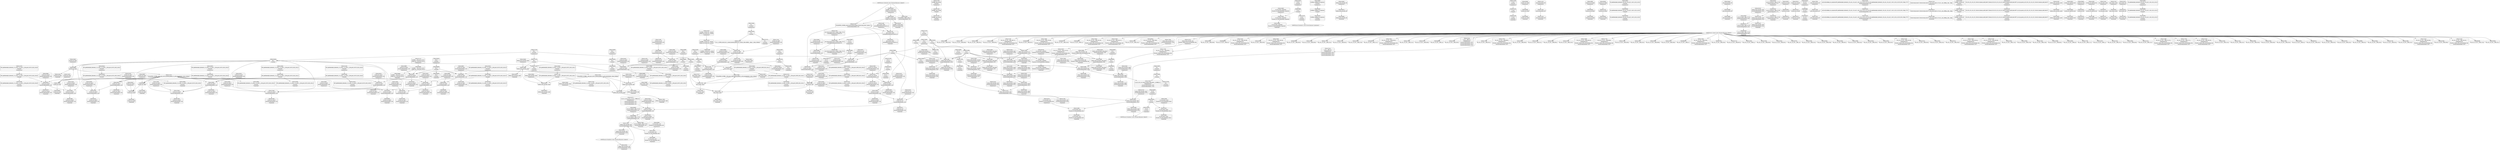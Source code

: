 digraph {
	CE0x411cd80 [shape=record,shape=Mrecord,label="{CE0x411cd80|selinux_shm_associate:_tmp3}"]
	CE0x4137780 [shape=record,shape=Mrecord,label="{CE0x4137780|GLOBAL:_get_current|*Constant*|*SummSource*}"]
	CE0x413e150 [shape=record,shape=Mrecord,label="{CE0x413e150|current_sid:_sid|security/selinux/hooks.c,220}"]
	CE0x410c080 [shape=record,shape=Mrecord,label="{CE0x410c080|selinux_shm_associate:_tmp1}"]
	CE0x410e0f0 [shape=record,shape=Mrecord,label="{CE0x410e0f0|current_sid:_tmp6|security/selinux/hooks.c,218|*SummSink*}"]
	CE0x4137950 [shape=record,shape=Mrecord,label="{CE0x4137950|GLOBAL:_get_current|*Constant*|*SummSink*}"]
	CE0x41517f0 [shape=record,shape=Mrecord,label="{CE0x41517f0|get_current:_tmp4|./arch/x86/include/asm/current.h,14}"]
	CE0x4117160 [shape=record,shape=Mrecord,label="{CE0x4117160|i64*_getelementptr_inbounds_(_2_x_i64_,_2_x_i64_*___llvm_gcov_ctr312,_i64_0,_i64_1)|*Constant*}"]
	CE0x4119530 [shape=record,shape=Mrecord,label="{CE0x4119530|selinux_shm_associate:_tmp|*SummSource*}"]
	CE0x41304b0 [shape=record,shape=Mrecord,label="{CE0x41304b0|current_sid:_tmp1}"]
	"CONST[source:0(mediator),value:0(static)][purpose:{operation}]"
	CE0x414fcb0 [shape=record,shape=Mrecord,label="{CE0x414fcb0|GLOBAL:_lockdep_rcu_suspicious|*Constant*}"]
	CE0x41203b0 [shape=record,shape=Mrecord,label="{CE0x41203b0|avc_has_perm:_requested|Function::avc_has_perm&Arg::requested::}"]
	CE0x415fd70 [shape=record,shape=Mrecord,label="{CE0x415fd70|current_sid:_tmp15|security/selinux/hooks.c,218}"]
	CE0x4109660 [shape=record,shape=Mrecord,label="{CE0x4109660|selinux_shm_associate:_bb|*SummSink*}"]
	CE0x413bec0 [shape=record,shape=Mrecord,label="{CE0x413bec0|current_sid:_tobool1|security/selinux/hooks.c,218|*SummSink*}"]
	CE0x412a9b0 [shape=record,shape=Mrecord,label="{CE0x412a9b0|i32_10|*Constant*|*SummSource*}"]
	CE0x4124fa0 [shape=record,shape=Mrecord,label="{CE0x4124fa0|i8_1|*Constant*|*SummSource*}"]
	CE0x57c6ad0 [shape=record,shape=Mrecord,label="{CE0x57c6ad0|80:_i32,_112:_i8*,_:_CRE_4,5_}"]
	CE0x41534d0 [shape=record,shape=Mrecord,label="{CE0x41534d0|i32_1|*Constant*}"]
	CE0x410f440 [shape=record,shape=Mrecord,label="{CE0x410f440|i32_3|*Constant*|*SummSource*}"]
	CE0x4124160 [shape=record,shape=Mrecord,label="{CE0x4124160|i64*_getelementptr_inbounds_(_11_x_i64_,_11_x_i64_*___llvm_gcov_ctr125,_i64_0,_i64_6)|*Constant*|*SummSource*}"]
	CE0x4117420 [shape=record,shape=Mrecord,label="{CE0x4117420|i32_10|*Constant*}"]
	CE0x41212e0 [shape=record,shape=Mrecord,label="{CE0x41212e0|i1_true|*Constant*}"]
	CE0x600a670 [shape=record,shape=Mrecord,label="{CE0x600a670|80:_i32,_112:_i8*,_:_CRE_24,25_}"]
	CE0x41164e0 [shape=record,shape=Mrecord,label="{CE0x41164e0|selinux_shm_associate:_tmp1|*SummSource*}"]
	CE0x412b010 [shape=record,shape=Mrecord,label="{CE0x412b010|selinux_shm_associate:_tmp4|security/selinux/hooks.c,5327|*SummSink*}"]
	CE0x413ce90 [shape=record,shape=Mrecord,label="{CE0x413ce90|current_sid:_tobool|security/selinux/hooks.c,218}"]
	CE0x4109570 [shape=record,shape=Mrecord,label="{CE0x4109570|selinux_shm_associate:_bb}"]
	CE0x413bb40 [shape=record,shape=Mrecord,label="{CE0x413bb40|i64*_getelementptr_inbounds_(_2_x_i64_,_2_x_i64_*___llvm_gcov_ctr98,_i64_0,_i64_1)|*Constant*|*SummSource*}"]
	"CONST[source:0(mediator),value:2(dynamic)][purpose:{object}]"
	CE0x4108460 [shape=record,shape=Mrecord,label="{CE0x4108460|current_sid:_if.end|*SummSource*}"]
	CE0x4130440 [shape=record,shape=Mrecord,label="{CE0x4130440|i64_1|*Constant*}"]
	CE0x411c520 [shape=record,shape=Mrecord,label="{CE0x411c520|_call_void_mcount()_#3|*SummSink*}"]
	CE0x41160e0 [shape=record,shape=Mrecord,label="{CE0x41160e0|80:_i32,_112:_i8*,_:_CRE_61,62_}"]
	CE0x4111ed0 [shape=record,shape=Mrecord,label="{CE0x4111ed0|current_sid:_tmp8|security/selinux/hooks.c,218}"]
	CE0x4129030 [shape=record,shape=Mrecord,label="{CE0x4129030|current_sid:_do.body|*SummSink*}"]
	CE0x412d8a0 [shape=record,shape=Mrecord,label="{CE0x412d8a0|selinux_shm_associate:_shp|Function::selinux_shm_associate&Arg::shp::}"]
	CE0x413c560 [shape=record,shape=Mrecord,label="{CE0x413c560|i64_5|*Constant*|*SummSource*}"]
	CE0x412ad70 [shape=record,shape=Mrecord,label="{CE0x412ad70|selinux_shm_associate:_security|security/selinux/hooks.c,5327}"]
	CE0x412c970 [shape=record,shape=Mrecord,label="{CE0x412c970|80:_i32,_112:_i8*,_:_CRE_32,33_}"]
	CE0x415f2e0 [shape=record,shape=Mrecord,label="{CE0x415f2e0|i64*_getelementptr_inbounds_(_11_x_i64_,_11_x_i64_*___llvm_gcov_ctr125,_i64_0,_i64_10)|*Constant*|*SummSink*}"]
	CE0x413e240 [shape=record,shape=Mrecord,label="{CE0x413e240|current_sid:_sid|security/selinux/hooks.c,220|*SummSource*}"]
	CE0x4137600 [shape=record,shape=Mrecord,label="{CE0x4137600|GLOBAL:_get_current|*Constant*}"]
	CE0x3a08fd0 [shape=record,shape=Mrecord,label="{CE0x3a08fd0|80:_i32,_112:_i8*,_:_CRE_9,10_}"]
	CE0x4128070 [shape=record,shape=Mrecord,label="{CE0x4128070|selinux_shm_associate:_tmp2|*SummSink*}"]
	CE0x4129ee0 [shape=record,shape=Mrecord,label="{CE0x4129ee0|80:_i32,_112:_i8*,_:_CRE_34,35_}"]
	CE0x4124aa0 [shape=record,shape=Mrecord,label="{CE0x4124aa0|current_sid:_tmp16|security/selinux/hooks.c,218|*SummSource*}"]
	CE0x410dfc0 [shape=record,shape=Mrecord,label="{CE0x410dfc0|current_sid:_tmp5|security/selinux/hooks.c,218|*SummSource*}"]
	CE0x415df70 [shape=record,shape=Mrecord,label="{CE0x415df70|current_sid:_tmp17|security/selinux/hooks.c,218}"]
	CE0x4117b00 [shape=record,shape=Mrecord,label="{CE0x4117b00|selinux_shm_associate:_ad|security/selinux/hooks.c, 5324|*SummSource*}"]
	CE0x412ad00 [shape=record,shape=Mrecord,label="{CE0x412ad00|selinux_shm_associate:_security|security/selinux/hooks.c,5327|*SummSource*}"]
	CE0x413abb0 [shape=record,shape=Mrecord,label="{CE0x413abb0|current_sid:_tmp16|security/selinux/hooks.c,218}"]
	CE0x412c790 [shape=record,shape=Mrecord,label="{CE0x412c790|80:_i32,_112:_i8*,_:_CRE_30,31_}"]
	CE0x413d3e0 [shape=record,shape=Mrecord,label="{CE0x413d3e0|i64_2|*Constant*|*SummSink*}"]
	CE0x410b100 [shape=record,shape=Mrecord,label="{CE0x410b100|GLOBAL:_current_task|Global_var:current_task|*SummSink*}"]
	CE0x412c880 [shape=record,shape=Mrecord,label="{CE0x412c880|80:_i32,_112:_i8*,_:_CRE_31,32_}"]
	CE0x411a610 [shape=record,shape=Mrecord,label="{CE0x411a610|80:_i32,_112:_i8*,_:_CRE_160,168_|*MultipleSource*|Function::selinux_shm_associate&Arg::shp::|security/selinux/hooks.c,5327}"]
	CE0x411c130 [shape=record,shape=Mrecord,label="{CE0x411c130|current_sid:_if.then}"]
	CE0x4120bf0 [shape=record,shape=Mrecord,label="{CE0x4120bf0|i64*_getelementptr_inbounds_(_11_x_i64_,_11_x_i64_*___llvm_gcov_ctr125,_i64_0,_i64_8)|*Constant*|*SummSink*}"]
	CE0x4150930 [shape=record,shape=Mrecord,label="{CE0x4150930|i8*_getelementptr_inbounds_(_45_x_i8_,_45_x_i8_*_.str12,_i32_0,_i32_0)|*Constant*|*SummSink*}"]
	CE0x4115eb0 [shape=record,shape=Mrecord,label="{CE0x4115eb0|80:_i32,_112:_i8*,_:_CRE_59,60_}"]
	CE0x410b2d0 [shape=record,shape=Mrecord,label="{CE0x410b2d0|i64*_getelementptr_inbounds_(_11_x_i64_,_11_x_i64_*___llvm_gcov_ctr125,_i64_0,_i64_0)|*Constant*}"]
	CE0x411c3a0 [shape=record,shape=Mrecord,label="{CE0x411c3a0|_call_void_mcount()_#3}"]
	CE0x411a250 [shape=record,shape=Mrecord,label="{CE0x411a250|80:_i32,_112:_i8*,_:_CRE_144,152_|*MultipleSource*|Function::selinux_shm_associate&Arg::shp::|security/selinux/hooks.c,5327}"]
	CE0x4141110 [shape=record,shape=Mrecord,label="{CE0x4141110|GLOBAL:___llvm_gcov_ctr125|Global_var:__llvm_gcov_ctr125|*SummSource*}"]
	CE0x4151dc0 [shape=record,shape=Mrecord,label="{CE0x4151dc0|current_sid:_tmp21|security/selinux/hooks.c,218}"]
	CE0x4118730 [shape=record,shape=Mrecord,label="{CE0x4118730|i64*_getelementptr_inbounds_(_2_x_i64_,_2_x_i64_*___llvm_gcov_ctr98,_i64_0,_i64_1)|*Constant*}"]
	CE0x413b9b0 [shape=record,shape=Mrecord,label="{CE0x413b9b0|i64*_getelementptr_inbounds_(_11_x_i64_,_11_x_i64_*___llvm_gcov_ctr125,_i64_0,_i64_0)|*Constant*|*SummSink*}"]
	CE0x413f410 [shape=record,shape=Mrecord,label="{CE0x413f410|current_sid:_cred|security/selinux/hooks.c,218|*SummSink*}"]
	CE0x413ddd0 [shape=record,shape=Mrecord,label="{CE0x413ddd0|_call_void_mcount()_#3}"]
	CE0x600a8f0 [shape=record,shape=Mrecord,label="{CE0x600a8f0|80:_i32,_112:_i8*,_:_CRE_27,28_}"]
	CE0x411e000 [shape=record,shape=Mrecord,label="{CE0x411e000|current_sid:_tmp7|security/selinux/hooks.c,218|*SummSink*}"]
	CE0x410de50 [shape=record,shape=Mrecord,label="{CE0x410de50|i64_0|*Constant*|*SummSink*}"]
	CE0x415dd70 [shape=record,shape=Mrecord,label="{CE0x415dd70|i64*_getelementptr_inbounds_(_11_x_i64_,_11_x_i64_*___llvm_gcov_ctr125,_i64_0,_i64_9)|*Constant*|*SummSource*}"]
	CE0x4170090 [shape=record,shape=Mrecord,label="{CE0x4170090|COLLAPSED:_GCMRE___llvm_gcov_ctr98_internal_global_2_x_i64_zeroinitializer:_elem_0:default:}"]
	CE0x410efc0 [shape=record,shape=Mrecord,label="{CE0x410efc0|selinux_shm_associate:_tmp4|security/selinux/hooks.c,5327}"]
	CE0x57c6b40 [shape=record,shape=Mrecord,label="{CE0x57c6b40|80:_i32,_112:_i8*,_:_CRE_10,11_}"]
	CE0x4120340 [shape=record,shape=Mrecord,label="{CE0x4120340|_ret_i32_%retval.0,_!dbg_!27728|security/selinux/avc.c,775}"]
	CE0x41143d0 [shape=record,shape=Mrecord,label="{CE0x41143d0|i32_0|*Constant*}"]
	CE0x4129fd0 [shape=record,shape=Mrecord,label="{CE0x4129fd0|80:_i32,_112:_i8*,_:_CRE_35,36_}"]
	CE0x412ba80 [shape=record,shape=Mrecord,label="{CE0x412ba80|selinux_shm_associate:_shm_perm1|security/selinux/hooks.c,5330|*SummSink*}"]
	CE0x4130330 [shape=record,shape=Mrecord,label="{CE0x4130330|current_sid:_entry|*SummSource*}"]
	CE0x4132880 [shape=record,shape=Mrecord,label="{CE0x4132880|selinux_shm_associate:_shm_perm1|security/selinux/hooks.c,5330}"]
	CE0x410f180 [shape=record,shape=Mrecord,label="{CE0x410f180|selinux_shm_associate:_u|security/selinux/hooks.c,5330|*SummSink*}"]
	CE0x412af10 [shape=record,shape=Mrecord,label="{CE0x412af10|selinux_shm_associate:_tmp4|security/selinux/hooks.c,5327|*SummSource*}"]
	CE0x4128720 [shape=record,shape=Mrecord,label="{CE0x4128720|current_sid:_do.end|*SummSink*}"]
	CE0x4112c20 [shape=record,shape=Mrecord,label="{CE0x4112c20|80:_i32,_112:_i8*,_:_CRE_48,49_}"]
	CE0x411fc90 [shape=record,shape=Mrecord,label="{CE0x411fc90|avc_has_perm:_tclass|Function::avc_has_perm&Arg::tclass::|*SummSource*}"]
	CE0x41058c0 [shape=record,shape=Mrecord,label="{CE0x41058c0|avc_has_perm:_auditdata|Function::avc_has_perm&Arg::auditdata::|*SummSink*}"]
	CE0x412cb80 [shape=record,shape=Mrecord,label="{CE0x412cb80|80:_i32,_112:_i8*,_:_CRE_50,51_}"]
	CE0x4121de0 [shape=record,shape=Mrecord,label="{CE0x4121de0|selinux_shm_associate:_ipc_id|security/selinux/hooks.c,5330}"]
	CE0x413cc90 [shape=record,shape=Mrecord,label="{CE0x413cc90|current_sid:_call|security/selinux/hooks.c,218|*SummSink*}"]
	CE0x413c4f0 [shape=record,shape=Mrecord,label="{CE0x413c4f0|i64_5|*Constant*}"]
	CE0x4156f80 [shape=record,shape=Mrecord,label="{CE0x4156f80|current_sid:_tmp6|security/selinux/hooks.c,218|*SummSource*}"]
	CE0x4118b40 [shape=record,shape=Mrecord,label="{CE0x4118b40|80:_i32,_112:_i8*,_:_CRE_40,41_}"]
	CE0x41502a0 [shape=record,shape=Mrecord,label="{CE0x41502a0|i32_218|*Constant*|*SummSource*}"]
	CE0x413e710 [shape=record,shape=Mrecord,label="{CE0x413e710|0:_i32,_4:_i32,_8:_i32,_12:_i32,_:_CMRE_4,8_|*MultipleSource*|security/selinux/hooks.c,218|security/selinux/hooks.c,218|security/selinux/hooks.c,220}"]
	CE0x411a7f0 [shape=record,shape=Mrecord,label="{CE0x411a7f0|80:_i32,_112:_i8*,_:_CRE_168,172_|*MultipleSource*|Function::selinux_shm_associate&Arg::shp::|security/selinux/hooks.c,5327}"]
	CE0x4132190 [shape=record,shape=Mrecord,label="{CE0x4132190|selinux_shm_associate:_type|security/selinux/hooks.c,5329|*SummSource*}"]
	CE0x41201e0 [shape=record,shape=Mrecord,label="{CE0x41201e0|i32_64|*Constant*|*SummSink*}"]
	CE0x4133690 [shape=record,shape=Mrecord,label="{CE0x4133690|i32_0|*Constant*}"]
	CE0x41508c0 [shape=record,shape=Mrecord,label="{CE0x41508c0|i8*_getelementptr_inbounds_(_45_x_i8_,_45_x_i8_*_.str12,_i32_0,_i32_0)|*Constant*|*SummSource*}"]
	CE0x412b380 [shape=record,shape=Mrecord,label="{CE0x412b380|avc_has_perm:_tsid|Function::avc_has_perm&Arg::tsid::|*SummSink*}"]
	CE0x600a800 [shape=record,shape=Mrecord,label="{CE0x600a800|80:_i32,_112:_i8*,_:_CRE_26,27_}"]
	CE0x414fde0 [shape=record,shape=Mrecord,label="{CE0x414fde0|GLOBAL:_lockdep_rcu_suspicious|*Constant*|*SummSource*}"]
	CE0x411abb0 [shape=record,shape=Mrecord,label="{CE0x411abb0|80:_i32,_112:_i8*,_:_CRE_176,184_|*MultipleSource*|Function::selinux_shm_associate&Arg::shp::|security/selinux/hooks.c,5327}"]
	CE0x4131ba0 [shape=record,shape=Mrecord,label="{CE0x4131ba0|selinux_shm_associate:_tmp5|security/selinux/hooks.c,5327|*SummSink*}"]
	CE0x4108350 [shape=record,shape=Mrecord,label="{CE0x4108350|current_sid:_if.then|*SummSink*}"]
	CE0x600a710 [shape=record,shape=Mrecord,label="{CE0x600a710|80:_i32,_112:_i8*,_:_CRE_25,26_}"]
	CE0x4151890 [shape=record,shape=Mrecord,label="{CE0x4151890|get_current:_tmp3|*SummSource*}"]
	CE0x412ab50 [shape=record,shape=Mrecord,label="{CE0x412ab50|i32_10|*Constant*|*SummSink*}"]
	CE0x54ebf50 [shape=record,shape=Mrecord,label="{CE0x54ebf50|80:_i32,_112:_i8*,_:_CRE_2,3_}"]
	CE0x411d6c0 [shape=record,shape=Mrecord,label="{CE0x411d6c0|80:_i32,_112:_i8*,_:_CRE_120,128_|*MultipleSource*|Function::selinux_shm_associate&Arg::shp::|security/selinux/hooks.c,5327}"]
	CE0x4127f00 [shape=record,shape=Mrecord,label="{CE0x4127f00|_call_void_mcount()_#3|*SummSource*}"]
	CE0x41254a0 [shape=record,shape=Mrecord,label="{CE0x41254a0|_call_void_lockdep_rcu_suspicious(i8*_getelementptr_inbounds_(_25_x_i8_,_25_x_i8_*_.str3,_i32_0,_i32_0),_i32_218,_i8*_getelementptr_inbounds_(_45_x_i8_,_45_x_i8_*_.str12,_i32_0,_i32_0))_#10,_!dbg_!27727|security/selinux/hooks.c,218|*SummSink*}"]
	CE0x411d2d0 [shape=record,shape=Mrecord,label="{CE0x411d2d0|80:_i32,_112:_i8*,_:_CRE_104,112_|*MultipleSource*|Function::selinux_shm_associate&Arg::shp::|security/selinux/hooks.c,5327}"]
	CE0x410b950 [shape=record,shape=Mrecord,label="{CE0x410b950|_ret_i32_%tmp24,_!dbg_!27742|security/selinux/hooks.c,220|*SummSource*}"]
	CE0x4123be0 [shape=record,shape=Mrecord,label="{CE0x4123be0|current_sid:_tmp12|security/selinux/hooks.c,218|*SummSource*}"]
	CE0x4119160 [shape=record,shape=Mrecord,label="{CE0x4119160|80:_i32,_112:_i8*,_:_CRE_14,15_}"]
	CE0x4127e60 [shape=record,shape=Mrecord,label="{CE0x4127e60|_call_void_mcount()_#3}"]
	CE0x415efe0 [shape=record,shape=Mrecord,label="{CE0x415efe0|i64*_getelementptr_inbounds_(_11_x_i64_,_11_x_i64_*___llvm_gcov_ctr125,_i64_0,_i64_10)|*Constant*}"]
	CE0x4151c90 [shape=record,shape=Mrecord,label="{CE0x4151c90|COLLAPSED:_GCMRE_current_task_external_global_%struct.task_struct*:_elem_0::|security/selinux/hooks.c,218}"]
	CE0x415e330 [shape=record,shape=Mrecord,label="{CE0x415e330|current_sid:_tmp17|security/selinux/hooks.c,218|*SummSource*}"]
	"CONST[source:2(external),value:2(dynamic)][purpose:{subject}]"
	CE0x415e7d0 [shape=record,shape=Mrecord,label="{CE0x415e7d0|current_sid:_tmp18|security/selinux/hooks.c,218}"]
	CE0x412aae0 [shape=record,shape=Mrecord,label="{CE0x412aae0|selinux_shm_associate:_security|security/selinux/hooks.c,5327|*SummSink*}"]
	CE0x4158ec0 [shape=record,shape=Mrecord,label="{CE0x4158ec0|current_sid:_tmp2}"]
	CE0x4152d30 [shape=record,shape=Mrecord,label="{CE0x4152d30|current_sid:_tmp22|security/selinux/hooks.c,218|*SummSink*}"]
	CE0x410b210 [shape=record,shape=Mrecord,label="{CE0x410b210|%struct.task_struct*_(%struct.task_struct**)*_asm_movq_%gs:$_1:P_,$0_,_r,im,_dirflag_,_fpsr_,_flags_}"]
	CE0x41122e0 [shape=record,shape=Mrecord,label="{CE0x41122e0|current_sid:_tmp8|security/selinux/hooks.c,218|*SummSource*}"]
	CE0x41260e0 [shape=record,shape=Mrecord,label="{CE0x41260e0|i64*_getelementptr_inbounds_(_2_x_i64_,_2_x_i64_*___llvm_gcov_ctr312,_i64_0,_i64_1)|*Constant*|*SummSource*}"]
	CE0x4130290 [shape=record,shape=Mrecord,label="{CE0x4130290|current_sid:_entry}"]
	CE0x3a090c0 [shape=record,shape=Mrecord,label="{CE0x3a090c0|80:_i32,_112:_i8*,_:_CRE_76,80_|*MultipleSource*|Function::selinux_shm_associate&Arg::shp::|security/selinux/hooks.c,5327}"]
	CE0x4156d60 [shape=record,shape=Mrecord,label="{CE0x4156d60|current_sid:_tmp|*SummSink*}"]
	CE0x4154d10 [shape=record,shape=Mrecord,label="{CE0x4154d10|current_sid:_tmp24|security/selinux/hooks.c,220}"]
	CE0x410bb30 [shape=record,shape=Mrecord,label="{CE0x410bb30|i64*_getelementptr_inbounds_(_2_x_i64_,_2_x_i64_*___llvm_gcov_ctr312,_i64_0,_i64_0)|*Constant*|*SummSink*}"]
	CE0x4112120 [shape=record,shape=Mrecord,label="{CE0x4112120|0:_i8,_:_GCMR_current_sid.__warned_internal_global_i8_0,_section_.data.unlikely_,_align_1:_elem_0:default:}"]
	CE0x4116550 [shape=record,shape=Mrecord,label="{CE0x4116550|i32_1|*Constant*}"]
	CE0x4105c30 [shape=record,shape=Mrecord,label="{CE0x4105c30|_ret_i32_%retval.0,_!dbg_!27728|security/selinux/avc.c,775|*SummSink*}"]
	CE0x4119b80 [shape=record,shape=Mrecord,label="{CE0x4119b80|i64*_getelementptr_inbounds_(_2_x_i64_,_2_x_i64_*___llvm_gcov_ctr312,_i64_0,_i64_0)|*Constant*|*SummSource*}"]
	CE0x412bc80 [shape=record,shape=Mrecord,label="{CE0x412bc80|80:_i32,_112:_i8*,_:_CRE_65,66_}"]
	CE0x608b920 [shape=record,shape=Mrecord,label="{CE0x608b920|80:_i32,_112:_i8*,_:_CRE_5,6_}"]
	CE0x41409f0 [shape=record,shape=Mrecord,label="{CE0x41409f0|i64_3|*Constant*|*SummSource*}"]
	CE0x4140d00 [shape=record,shape=Mrecord,label="{CE0x4140d00|current_sid:_tmp4|security/selinux/hooks.c,218|*SummSink*}"]
	CE0x4152ac0 [shape=record,shape=Mrecord,label="{CE0x4152ac0|current_sid:_tmp22|security/selinux/hooks.c,218}"]
	CE0x415e630 [shape=record,shape=Mrecord,label="{CE0x415e630|current_sid:_tmp19|security/selinux/hooks.c,218|*SummSource*}"]
	CE0x4123fe0 [shape=record,shape=Mrecord,label="{CE0x4123fe0|i64*_getelementptr_inbounds_(_11_x_i64_,_11_x_i64_*___llvm_gcov_ctr125,_i64_0,_i64_6)|*Constant*}"]
	CE0x411af70 [shape=record,shape=Mrecord,label="{CE0x411af70|80:_i32,_112:_i8*,_:_CRE_192,200_|*MultipleSource*|Function::selinux_shm_associate&Arg::shp::|security/selinux/hooks.c,5327}"]
	CE0x4126330 [shape=record,shape=Mrecord,label="{CE0x4126330|80:_i32,_112:_i8*,_:_CRE_55,56_}"]
	CE0x411d870 [shape=record,shape=Mrecord,label="{CE0x411d870|80:_i32,_112:_i8*,_:_CRE_128,136_|*MultipleSource*|Function::selinux_shm_associate&Arg::shp::|security/selinux/hooks.c,5327}"]
	CE0x41582e0 [shape=record,shape=Mrecord,label="{CE0x41582e0|current_sid:_tmp3|*SummSource*}"]
	CE0x4157c50 [shape=record,shape=Mrecord,label="{CE0x4157c50|%struct.task_struct*_(%struct.task_struct**)*_asm_movq_%gs:$_1:P_,$0_,_r,im,_dirflag_,_fpsr_,_flags_|*SummSource*}"]
	CE0x413c630 [shape=record,shape=Mrecord,label="{CE0x413c630|i64_5|*Constant*|*SummSink*}"]
	CE0x4114590 [shape=record,shape=Mrecord,label="{CE0x4114590|i32_0|*Constant*|*SummSource*}"]
	CE0x410f1f0 [shape=record,shape=Mrecord,label="{CE0x410f1f0|i32_3|*Constant*}"]
	CE0x4122060 [shape=record,shape=Mrecord,label="{CE0x4122060|selinux_shm_associate:_u|security/selinux/hooks.c,5330|*SummSource*}"]
	CE0x411e6f0 [shape=record,shape=Mrecord,label="{CE0x411e6f0|GLOBAL:_current_sid.__warned|Global_var:current_sid.__warned|*SummSink*}"]
	CE0x600a9e0 [shape=record,shape=Mrecord,label="{CE0x600a9e0|80:_i32,_112:_i8*,_:_CRE_28,29_}"]
	CE0x4157850 [shape=record,shape=Mrecord,label="{CE0x4157850|_ret_%struct.task_struct*_%tmp4,_!dbg_!27714|./arch/x86/include/asm/current.h,14}"]
	CE0x412b650 [shape=record,shape=Mrecord,label="{CE0x412b650|i16_28|*Constant*|*SummSource*}"]
	CE0x4111410 [shape=record,shape=Mrecord,label="{CE0x4111410|i64_1|*Constant*}"]
	CE0x4152f60 [shape=record,shape=Mrecord,label="{CE0x4152f60|current_sid:_tmp23|security/selinux/hooks.c,218}"]
	CE0x4156040 [shape=record,shape=Mrecord,label="{CE0x4156040|current_sid:_tmp21|security/selinux/hooks.c,218|*SummSink*}"]
	CE0x4125430 [shape=record,shape=Mrecord,label="{CE0x4125430|_call_void_lockdep_rcu_suspicious(i8*_getelementptr_inbounds_(_25_x_i8_,_25_x_i8_*_.str3,_i32_0,_i32_0),_i32_218,_i8*_getelementptr_inbounds_(_45_x_i8_,_45_x_i8_*_.str12,_i32_0,_i32_0))_#10,_!dbg_!27727|security/selinux/hooks.c,218|*SummSource*}"]
	CE0x41188e0 [shape=record,shape=Mrecord,label="{CE0x41188e0|80:_i32,_112:_i8*,_:_CRE_38,39_}"]
	CE0x413e520 [shape=record,shape=Mrecord,label="{CE0x413e520|i64*_getelementptr_inbounds_(_2_x_i64_,_2_x_i64_*___llvm_gcov_ctr98,_i64_0,_i64_0)|*Constant*|*SummSource*}"]
	CE0x4158a10 [shape=record,shape=Mrecord,label="{CE0x4158a10|get_current:_tmp4|./arch/x86/include/asm/current.h,14|*SummSink*}"]
	CE0x4125110 [shape=record,shape=Mrecord,label="{CE0x4125110|i8_1|*Constant*|*SummSink*}"]
	CE0x41117b0 [shape=record,shape=Mrecord,label="{CE0x41117b0|80:_i32,_112:_i8*,_:_CRE_23,24_}"]
	CE0x413cf60 [shape=record,shape=Mrecord,label="{CE0x413cf60|current_sid:_tobool|security/selinux/hooks.c,218|*SummSource*}"]
	CE0x413f0e0 [shape=record,shape=Mrecord,label="{CE0x413f0e0|i32_78|*Constant*|*SummSource*}"]
	CE0x41129c0 [shape=record,shape=Mrecord,label="{CE0x41129c0|80:_i32,_112:_i8*,_:_CRE_46,47_}"]
	CE0x4117090 [shape=record,shape=Mrecord,label="{CE0x4117090|selinux_shm_associate:_tmp1|*SummSink*}"]
	CE0x4126590 [shape=record,shape=Mrecord,label="{CE0x4126590|80:_i32,_112:_i8*,_:_CRE_57,58_}"]
	CE0x411fc20 [shape=record,shape=Mrecord,label="{CE0x411fc20|avc_has_perm:_tclass|Function::avc_has_perm&Arg::tclass::}"]
	CE0x413f200 [shape=record,shape=Mrecord,label="{CE0x413f200|current_sid:_cred|security/selinux/hooks.c,218}"]
	CE0x3a09130 [shape=record,shape=Mrecord,label="{CE0x3a09130|80:_i32,_112:_i8*,_:_CRE_11,12_}"]
	CE0x411cfc0 [shape=record,shape=Mrecord,label="{CE0x411cfc0|80:_i32,_112:_i8*,_:_CRE_96,100_|*MultipleSource*|Function::selinux_shm_associate&Arg::shp::|security/selinux/hooks.c,5327}"]
	CE0x41280e0 [shape=record,shape=Mrecord,label="{CE0x41280e0|selinux_shm_associate:_tmp2|*SummSource*}"]
	CE0x413c7d0 [shape=record,shape=Mrecord,label="{CE0x413c7d0|current_sid:_tmp9|security/selinux/hooks.c,218|*SummSource*}"]
	CE0x41115d0 [shape=record,shape=Mrecord,label="{CE0x41115d0|80:_i32,_112:_i8*,_:_CRE_21,22_}"]
	CE0x411d470 [shape=record,shape=Mrecord,label="{CE0x411d470|80:_i32,_112:_i8*,_:_CRE_112,120_|*MultipleSource*|Function::selinux_shm_associate&Arg::shp::|security/selinux/hooks.c,5327}"]
	CE0x4116470 [shape=record,shape=Mrecord,label="{CE0x4116470|80:_i32,_112:_i8*,_:_CRE_64,65_}"]
	CE0x4105240 [shape=record,shape=Mrecord,label="{CE0x4105240|selinux_shm_associate:_call3|security/selinux/hooks.c,5332|*SummSource*}"]
	CE0x4132f50 [shape=record,shape=Mrecord,label="{CE0x4132f50|selinux_shm_associate:_tmp6|security/selinux/hooks.c,5330}"]
	CE0x54ebdd0 [shape=record,shape=Mrecord,label="{CE0x54ebdd0|80:_i32,_112:_i8*,_:_CRE_3,4_}"]
	CE0x41524c0 [shape=record,shape=Mrecord,label="{CE0x41524c0|current_sid:_security|security/selinux/hooks.c,218}"]
	CE0x41403c0 [shape=record,shape=Mrecord,label="{CE0x41403c0|current_sid:_tmp11|security/selinux/hooks.c,218|*SummSink*}"]
	CE0x412c6a0 [shape=record,shape=Mrecord,label="{CE0x412c6a0|80:_i32,_112:_i8*,_:_CRE_29,30_}"]
	CE0x412da30 [shape=record,shape=Mrecord,label="{CE0x412da30|GLOBAL:_current_sid|*Constant*}"]
	CE0x4158060 [shape=record,shape=Mrecord,label="{CE0x4158060|current_sid:_tmp2|*SummSink*}"]
	CE0x411c850 [shape=record,shape=Mrecord,label="{CE0x411c850|current_sid:_call|security/selinux/hooks.c,218|*SummSource*}"]
	CE0x413d300 [shape=record,shape=Mrecord,label="{CE0x413d300|i64_2|*Constant*|*SummSource*}"]
	CE0x41707c0 [shape=record,shape=Mrecord,label="{CE0x41707c0|get_current:_tmp2|*SummSource*}"]
	CE0x41231b0 [shape=record,shape=Mrecord,label="{CE0x41231b0|4:_i32,_:_CRE_0,2_|*MultipleSource*|security/selinux/hooks.c,5327|security/selinux/hooks.c,5327|security/selinux/hooks.c,5332}"]
	CE0x41195a0 [shape=record,shape=Mrecord,label="{CE0x41195a0|selinux_shm_associate:_tmp}"]
	CE0x413d1d0 [shape=record,shape=Mrecord,label="{CE0x413d1d0|i64_2|*Constant*}"]
	CE0x4126850 [shape=record,shape=Mrecord,label="{CE0x4126850|selinux_shm_associate:_bb|*SummSource*}"]
	CE0x413fd90 [shape=record,shape=Mrecord,label="{CE0x413fd90|current_sid:_tmp10|security/selinux/hooks.c,218|*SummSource*}"]
	CE0x413fec0 [shape=record,shape=Mrecord,label="{CE0x413fec0|current_sid:_tmp10|security/selinux/hooks.c,218|*SummSink*}"]
	CE0x413bd90 [shape=record,shape=Mrecord,label="{CE0x413bd90|current_sid:_tobool1|security/selinux/hooks.c,218|*SummSource*}"]
	CE0x4156e50 [shape=record,shape=Mrecord,label="{CE0x4156e50|current_sid:_tmp6|security/selinux/hooks.c,218}"]
	CE0x410b3a0 [shape=record,shape=Mrecord,label="{CE0x410b3a0|i64*_getelementptr_inbounds_(_11_x_i64_,_11_x_i64_*___llvm_gcov_ctr125,_i64_0,_i64_0)|*Constant*|*SummSource*}"]
	CE0x41525f0 [shape=record,shape=Mrecord,label="{CE0x41525f0|current_sid:_security|security/selinux/hooks.c,218|*SummSink*}"]
	CE0x4105510 [shape=record,shape=Mrecord,label="{CE0x4105510|i32_(i32,_i32,_i16,_i32,_%struct.common_audit_data*)*_bitcast_(i32_(i32,_i32,_i16,_i32,_%struct.common_audit_data.495*)*_avc_has_perm_to_i32_(i32,_i32,_i16,_i32,_%struct.common_audit_data*)*)|*Constant*|*SummSource*}"]
	CE0x415df00 [shape=record,shape=Mrecord,label="{CE0x415df00|i64*_getelementptr_inbounds_(_11_x_i64_,_11_x_i64_*___llvm_gcov_ctr125,_i64_0,_i64_9)|*Constant*|*SummSink*}"]
	CE0x4133460 [shape=record,shape=Mrecord,label="{CE0x4133460|current_sid:_tobool|security/selinux/hooks.c,218|*SummSink*}"]
	CE0x415ecf0 [shape=record,shape=Mrecord,label="{CE0x415ecf0|current_sid:_tmp19|security/selinux/hooks.c,218}"]
	CE0x415fde0 [shape=record,shape=Mrecord,label="{CE0x415fde0|current_sid:_tmp15|security/selinux/hooks.c,218|*SummSource*}"]
	CE0x4150610 [shape=record,shape=Mrecord,label="{CE0x4150610|i32_218|*Constant*|*SummSink*}"]
	CE0x41209e0 [shape=record,shape=Mrecord,label="{CE0x41209e0|current_sid:_tmp13|security/selinux/hooks.c,218|*SummSink*}"]
	CE0x410c290 [shape=record,shape=Mrecord,label="{CE0x410c290|selinux_shm_associate:_entry|*SummSource*}"]
	CE0x4130050 [shape=record,shape=Mrecord,label="{CE0x4130050|GLOBAL:_current_sid|*Constant*|*SummSource*}"]
	CE0x4128840 [shape=record,shape=Mrecord,label="{CE0x4128840|current_sid:_land.lhs.true2}"]
	CE0x410c9a0 [shape=record,shape=Mrecord,label="{CE0x410c9a0|current_sid:_bb}"]
	CE0x412e980 [shape=record,shape=Mrecord,label="{CE0x412e980|avc_has_perm:_tsid|Function::avc_has_perm&Arg::tsid::}"]
	CE0x410b8b0 [shape=record,shape=Mrecord,label="{CE0x410b8b0|_ret_i32_%tmp24,_!dbg_!27742|security/selinux/hooks.c,220}"]
	CE0x41217b0 [shape=record,shape=Mrecord,label="{CE0x41217b0|i64*_getelementptr_inbounds_(_11_x_i64_,_11_x_i64_*___llvm_gcov_ctr125,_i64_0,_i64_8)|*Constant*}"]
	CE0x41114e0 [shape=record,shape=Mrecord,label="{CE0x41114e0|80:_i32,_112:_i8*,_:_CRE_20,21_}"]
	CE0x412a4f0 [shape=record,shape=Mrecord,label="{CE0x412a4f0|selinux_shm_associate:_shm_perm|security/selinux/hooks.c,5327}"]
	CE0x4117970 [shape=record,shape=Mrecord,label="{CE0x4117970|80:_i32,_112:_i8*,_:_CRE_88,92_|*MultipleSource*|Function::selinux_shm_associate&Arg::shp::|security/selinux/hooks.c,5327}"]
	CE0x4140a90 [shape=record,shape=Mrecord,label="{CE0x4140a90|i64_3|*Constant*|*SummSink*}"]
	CE0x412aea0 [shape=record,shape=Mrecord,label="{CE0x412aea0|selinux_shm_associate:_type|security/selinux/hooks.c,5329|*SummSink*}"]
	CE0x4131a00 [shape=record,shape=Mrecord,label="{CE0x4131a00|selinux_shm_associate:_tmp5|security/selinux/hooks.c,5327|*SummSource*}"]
	CE0x4120480 [shape=record,shape=Mrecord,label="{CE0x4120480|avc_has_perm:_requested|Function::avc_has_perm&Arg::requested::|*SummSource*}"]
	CE0x4140f90 [shape=record,shape=Mrecord,label="{CE0x4140f90|GLOBAL:___llvm_gcov_ctr125|Global_var:__llvm_gcov_ctr125}"]
	CE0x41266c0 [shape=record,shape=Mrecord,label="{CE0x41266c0|80:_i32,_112:_i8*,_:_CRE_58,59_}"]
	CE0x414ffe0 [shape=record,shape=Mrecord,label="{CE0x414ffe0|i32_218|*Constant*}"]
	CE0x415b9d0 [shape=record,shape=Mrecord,label="{CE0x415b9d0|current_sid:_call4|security/selinux/hooks.c,218}"]
	CE0x41094a0 [shape=record,shape=Mrecord,label="{CE0x41094a0|selinux_shm_associate:_call|security/selinux/hooks.c,5325|*SummSink*}"]
	CE0x4152050 [shape=record,shape=Mrecord,label="{CE0x4152050|i32_22|*Constant*}"]
	CE0x412edf0 [shape=record,shape=Mrecord,label="{CE0x412edf0|80:_i32,_112:_i8*,_:_CRE_16,17_}"]
	CE0x41123e0 [shape=record,shape=Mrecord,label="{CE0x41123e0|current_sid:_tmp8|security/selinux/hooks.c,218|*SummSink*}"]
	CE0x4115fb0 [shape=record,shape=Mrecord,label="{CE0x4115fb0|80:_i32,_112:_i8*,_:_CRE_60,61_}"]
	CE0x411bff0 [shape=record,shape=Mrecord,label="{CE0x411bff0|current_sid:_land.lhs.true|*SummSink*}"]
	CE0x4127fc0 [shape=record,shape=Mrecord,label="{CE0x4127fc0|_call_void_mcount()_#3|*SummSink*}"]
	CE0x4121460 [shape=record,shape=Mrecord,label="{CE0x4121460|i1_true|*Constant*|*SummSource*}"]
	CE0x4119220 [shape=record,shape=Mrecord,label="{CE0x4119220|80:_i32,_112:_i8*,_:_CRE_15,16_}"]
	CE0x4158240 [shape=record,shape=Mrecord,label="{CE0x4158240|current_sid:_tmp3}"]
	CE0x41253c0 [shape=record,shape=Mrecord,label="{CE0x41253c0|_call_void_lockdep_rcu_suspicious(i8*_getelementptr_inbounds_(_25_x_i8_,_25_x_i8_*_.str3,_i32_0,_i32_0),_i32_218,_i8*_getelementptr_inbounds_(_45_x_i8_,_45_x_i8_*_.str12,_i32_0,_i32_0))_#10,_!dbg_!27727|security/selinux/hooks.c,218}"]
	CE0x411ad90 [shape=record,shape=Mrecord,label="{CE0x411ad90|80:_i32,_112:_i8*,_:_CRE_184,192_|*MultipleSource*|Function::selinux_shm_associate&Arg::shp::|security/selinux/hooks.c,5327}"]
	CE0x4151f20 [shape=record,shape=Mrecord,label="{CE0x4151f20|current_sid:_tmp21|security/selinux/hooks.c,218|*SummSource*}"]
	CE0x41053e0 [shape=record,shape=Mrecord,label="{CE0x41053e0|i32_(i32,_i32,_i16,_i32,_%struct.common_audit_data*)*_bitcast_(i32_(i32,_i32,_i16,_i32,_%struct.common_audit_data.495*)*_avc_has_perm_to_i32_(i32,_i32,_i16,_i32,_%struct.common_audit_data*)*)|*Constant*}"]
	CE0x410f5c0 [shape=record,shape=Mrecord,label="{CE0x410f5c0|i32_3|*Constant*|*SummSink*}"]
	CE0x4128f20 [shape=record,shape=Mrecord,label="{CE0x4128f20|current_sid:_do.body|*SummSource*}"]
	CE0x4117740 [shape=record,shape=Mrecord,label="{CE0x4117740|80:_i32,_112:_i8*,_:_CRE_84,88_|*MultipleSource*|Function::selinux_shm_associate&Arg::shp::|security/selinux/hooks.c,5327}"]
	CE0x4158c00 [shape=record,shape=Mrecord,label="{CE0x4158c00|GLOBAL:_current_task|Global_var:current_task}"]
	CE0x4121bc0 [shape=record,shape=Mrecord,label="{CE0x4121bc0|avc_has_perm:_entry|*SummSource*}"]
	CE0x41175f0 [shape=record,shape=Mrecord,label="{CE0x41175f0|80:_i32,_112:_i8*,_:_CRE_80,84_|*MultipleSource*|Function::selinux_shm_associate&Arg::shp::|security/selinux/hooks.c,5327}"]
	"CONST[source:0(mediator),value:2(dynamic)][purpose:{subject}]"
	CE0x41325f0 [shape=record,shape=Mrecord,label="{CE0x41325f0|i8_4|*Constant*|*SummSource*}"]
	CE0x410df50 [shape=record,shape=Mrecord,label="{CE0x410df50|current_sid:_tmp5|security/selinux/hooks.c,218}"]
	CE0x4117bd0 [shape=record,shape=Mrecord,label="{CE0x4117bd0|_ret_i32_%tmp24,_!dbg_!27742|security/selinux/hooks.c,220|*SummSink*}"]
	CE0x4150800 [shape=record,shape=Mrecord,label="{CE0x4150800|i8*_getelementptr_inbounds_(_45_x_i8_,_45_x_i8_*_.str12,_i32_0,_i32_0)|*Constant*}"]
	CE0x4112d50 [shape=record,shape=Mrecord,label="{CE0x4112d50|80:_i32,_112:_i8*,_:_CRE_49,50_}"]
	CE0x4120dc0 [shape=record,shape=Mrecord,label="{CE0x4120dc0|current_sid:_tmp14|security/selinux/hooks.c,218}"]
	CE0x413dea0 [shape=record,shape=Mrecord,label="{CE0x413dea0|_call_void_mcount()_#3|*SummSource*}"]
	CE0x4128a20 [shape=record,shape=Mrecord,label="{CE0x4128a20|current_sid:_land.lhs.true2|*SummSink*}"]
	CE0x4152180 [shape=record,shape=Mrecord,label="{CE0x4152180|i32_22|*Constant*|*SummSource*}"]
	CE0x412ce30 [shape=record,shape=Mrecord,label="{CE0x412ce30|80:_i32,_112:_i8*,_:_CRE_52,53_}"]
	CE0x412bfe0 [shape=record,shape=Mrecord,label="{CE0x412bfe0|80:_i32,_112:_i8*,_:_CRE_68,69_}"]
	CE0x410dbd0 [shape=record,shape=Mrecord,label="{CE0x410dbd0|i64_0|*Constant*}"]
	CE0x4118a10 [shape=record,shape=Mrecord,label="{CE0x4118a10|80:_i32,_112:_i8*,_:_CRE_39,40_}"]
	CE0x4119890 [shape=record,shape=Mrecord,label="{CE0x4119890|get_current:_tmp1|*SummSource*}"]
	CE0x417e6f0 [shape=record,shape=Mrecord,label="{CE0x417e6f0|get_current:_tmp}"]
	CE0x4126070 [shape=record,shape=Mrecord,label="{CE0x4126070|selinux_shm_associate:_tmp2}"]
	CE0x415bb00 [shape=record,shape=Mrecord,label="{CE0x415bb00|current_sid:_call4|security/selinux/hooks.c,218|*SummSource*}"]
	CE0x4170100 [shape=record,shape=Mrecord,label="{CE0x4170100|get_current:_tmp|*SummSource*}"]
	CE0x4157d60 [shape=record,shape=Mrecord,label="{CE0x4157d60|%struct.task_struct*_(%struct.task_struct**)*_asm_movq_%gs:$_1:P_,$0_,_r,im,_dirflag_,_fpsr_,_flags_|*SummSink*}"]
	CE0x413fc10 [shape=record,shape=Mrecord,label="{CE0x413fc10|current_sid:_tmp10|security/selinux/hooks.c,218}"]
	CE0x41a1ad0 [shape=record,shape=Mrecord,label="{CE0x41a1ad0|get_current:_tmp4|./arch/x86/include/asm/current.h,14|*SummSource*}"]
	CE0x4116640 [shape=record,shape=Mrecord,label="{CE0x4116640|i64*_getelementptr_inbounds_(_11_x_i64_,_11_x_i64_*___llvm_gcov_ctr125,_i64_0,_i64_1)|*Constant*|*SummSource*}"]
	CE0x41577b0 [shape=record,shape=Mrecord,label="{CE0x41577b0|_ret_%struct.task_struct*_%tmp4,_!dbg_!27714|./arch/x86/include/asm/current.h,14|*SummSource*}"]
	CE0x41530e0 [shape=record,shape=Mrecord,label="{CE0x41530e0|current_sid:_tmp23|security/selinux/hooks.c,218|*SummSource*}"]
	CE0x608ba10 [shape=record,shape=Mrecord,label="{CE0x608ba10|80:_i32,_112:_i8*,_:_CRE_6,7_}"]
	CE0x41303d0 [shape=record,shape=Mrecord,label="{CE0x41303d0|i64*_getelementptr_inbounds_(_11_x_i64_,_11_x_i64_*___llvm_gcov_ctr125,_i64_0,_i64_1)|*Constant*|*SummSink*}"]
	CE0x415e3a0 [shape=record,shape=Mrecord,label="{CE0x415e3a0|current_sid:_tmp17|security/selinux/hooks.c,218|*SummSink*}"]
	CE0x4120780 [shape=record,shape=Mrecord,label="{CE0x4120780|avc_has_perm:_auditdata|Function::avc_has_perm&Arg::auditdata::}"]
	CE0x4137360 [shape=record,shape=Mrecord,label="{CE0x4137360|current_sid:_call4|security/selinux/hooks.c,218|*SummSink*}"]
	CE0x4157960 [shape=record,shape=Mrecord,label="{CE0x4157960|_ret_%struct.task_struct*_%tmp4,_!dbg_!27714|./arch/x86/include/asm/current.h,14|*SummSink*}"]
	CE0x411ce90 [shape=record,shape=Mrecord,label="{CE0x411ce90|80:_i32,_112:_i8*,_:_CRE_92,96_|*MultipleSource*|Function::selinux_shm_associate&Arg::shp::|security/selinux/hooks.c,5327}"]
	CE0x4128e00 [shape=record,shape=Mrecord,label="{CE0x4128e00|selinux_shm_associate:_shp|Function::selinux_shm_associate&Arg::shp::|*SummSink*}"]
	CE0x411f7b0 [shape=record,shape=Mrecord,label="{CE0x411f7b0|80:_i32,_112:_i8*,_:_CRE_43,44_}"]
	CE0x413c3f0 [shape=record,shape=Mrecord,label="{CE0x413c3f0|i64_4|*Constant*|*SummSink*}"]
	CE0x413d160 [shape=record,shape=Mrecord,label="{CE0x413d160|i64*_getelementptr_inbounds_(_11_x_i64_,_11_x_i64_*___llvm_gcov_ctr125,_i64_0,_i64_6)|*Constant*|*SummSink*}"]
	CE0x4130880 [shape=record,shape=Mrecord,label="{CE0x4130880|selinux_shm_associate:_tmp|*SummSink*}"]
	CE0x41210b0 [shape=record,shape=Mrecord,label="{CE0x41210b0|current_sid:_tmp14|security/selinux/hooks.c,218|*SummSink*}"]
	CE0x415eac0 [shape=record,shape=Mrecord,label="{CE0x415eac0|current_sid:_tmp18|security/selinux/hooks.c,218|*SummSink*}"]
	CE0x413ba20 [shape=record,shape=Mrecord,label="{CE0x413ba20|current_sid:_land.lhs.true}"]
	CE0x415f6e0 [shape=record,shape=Mrecord,label="{CE0x415f6e0|current_sid:_tmp20|security/selinux/hooks.c,218|*SummSource*}"]
	CE0x4120f40 [shape=record,shape=Mrecord,label="{CE0x4120f40|current_sid:_tmp14|security/selinux/hooks.c,218|*SummSource*}"]
	CE0x412c110 [shape=record,shape=Mrecord,label="{CE0x412c110|80:_i32,_112:_i8*,_:_CRE_69,70_}"]
	CE0x410f7c0 [shape=record,shape=Mrecord,label="{CE0x410f7c0|avc_has_perm:_entry}"]
	CE0x411ebe0 [shape=record,shape=Mrecord,label="{CE0x411ebe0|80:_i32,_112:_i8*,_:_CRE_0,1_}"]
	CE0x415e950 [shape=record,shape=Mrecord,label="{CE0x415e950|current_sid:_tmp18|security/selinux/hooks.c,218|*SummSource*}"]
	CE0x4116340 [shape=record,shape=Mrecord,label="{CE0x4116340|80:_i32,_112:_i8*,_:_CRE_63,64_}"]
	CE0x4119000 [shape=record,shape=Mrecord,label="{CE0x4119000|get_current:_tmp1|*SummSink*}"]
	CE0x41215d0 [shape=record,shape=Mrecord,label="{CE0x41215d0|i1_true|*Constant*|*SummSink*}"]
	CE0x413eed0 [shape=record,shape=Mrecord,label="{CE0x413eed0|i32_78|*Constant*}"]
	CE0x4113200 [shape=record,shape=Mrecord,label="{CE0x4113200|current_sid:_tmp}"]
	CE0x412e520 [shape=record,shape=Mrecord,label="{CE0x412e520|avc_has_perm:_ssid|Function::avc_has_perm&Arg::ssid::}"]
	CE0x412a0c0 [shape=record,shape=Mrecord,label="{CE0x412a0c0|80:_i32,_112:_i8*,_:_CRE_36,37_}"]
	CE0x4124bf0 [shape=record,shape=Mrecord,label="{CE0x4124bf0|current_sid:_tmp16|security/selinux/hooks.c,218|*SummSink*}"]
	CE0x41575a0 [shape=record,shape=Mrecord,label="{CE0x41575a0|get_current:_entry|*SummSink*}"]
	CE0x4155030 [shape=record,shape=Mrecord,label="{CE0x4155030|current_sid:_tmp24|security/selinux/hooks.c,220|*SummSink*}"]
	CE0x412a3f0 [shape=record,shape=Mrecord,label="{CE0x412a3f0|i32_0|*Constant*|*SummSink*}"]
	CE0x412b0e0 [shape=record,shape=Mrecord,label="{CE0x412b0e0|avc_has_perm:_requested|Function::avc_has_perm&Arg::requested::|*SummSink*}"]
	CE0x4115130 [shape=record,shape=Mrecord,label="{CE0x4115130|selinux_shm_associate:_shp|Function::selinux_shm_associate&Arg::shp::|*SummSource*}"]
	CE0x4140980 [shape=record,shape=Mrecord,label="{CE0x4140980|i64_3|*Constant*}"]
	CE0x4129740 [shape=record,shape=Mrecord,label="{CE0x4129740|80:_i32,_112:_i8*,_:_CRE_7,8_}"]
	CE0x412cd00 [shape=record,shape=Mrecord,label="{CE0x412cd00|80:_i32,_112:_i8*,_:_CRE_51,52_}"]
	CE0x413f940 [shape=record,shape=Mrecord,label="{CE0x413f940|current_sid:_tmp9|security/selinux/hooks.c,218|*SummSink*}"]
	CE0x41291a0 [shape=record,shape=Mrecord,label="{CE0x41291a0|current_sid:_do.end}"]
	CE0x4132910 [shape=record,shape=Mrecord,label="{CE0x4132910|selinux_shm_associate:_shm_perm1|security/selinux/hooks.c,5330|*SummSource*}"]
	CE0x410bba0 [shape=record,shape=Mrecord,label="{CE0x410bba0|i64*_getelementptr_inbounds_(_2_x_i64_,_2_x_i64_*___llvm_gcov_ctr312,_i64_0,_i64_0)|*Constant*}"]
	CE0x41523b0 [shape=record,shape=Mrecord,label="{CE0x41523b0|i32_22|*Constant*|*SummSink*}"]
	CE0x4120900 [shape=record,shape=Mrecord,label="{CE0x4120900|current_sid:_tmp13|security/selinux/hooks.c,218}"]
	CE0x412beb0 [shape=record,shape=Mrecord,label="{CE0x412beb0|80:_i32,_112:_i8*,_:_CRE_67,68_}"]
	CE0x411b460 [shape=record,shape=Mrecord,label="{CE0x411b460|i64*_getelementptr_inbounds_(_11_x_i64_,_11_x_i64_*___llvm_gcov_ctr125,_i64_0,_i64_1)|*Constant*}"]
	CE0x41284d0 [shape=record,shape=Mrecord,label="{CE0x41284d0|selinux_shm_associate:_tmp3|*SummSource*}"]
	CE0x410e290 [shape=record,shape=Mrecord,label="{CE0x410e290|current_sid:_tmp7|security/selinux/hooks.c,218}"]
	CE0x4126000 [shape=record,shape=Mrecord,label="{CE0x4126000|selinux_shm_associate:_ad|security/selinux/hooks.c, 5324|*SummSink*}"]
	CE0x4123720 [shape=record,shape=Mrecord,label="{CE0x4123720|selinux_shm_associate:_tmp7|security/selinux/hooks.c,5332|*SummSource*}"]
	CE0x4126460 [shape=record,shape=Mrecord,label="{CE0x4126460|80:_i32,_112:_i8*,_:_CRE_56,57_}"]
	CE0x412d7b0 [shape=record,shape=Mrecord,label="{CE0x412d7b0|selinux_shm_associate:_call|security/selinux/hooks.c,5325|*SummSource*}"]
	CE0x41926e0 [shape=record,shape=Mrecord,label="{CE0x41926e0|i64*_getelementptr_inbounds_(_2_x_i64_,_2_x_i64_*___llvm_gcov_ctr98,_i64_0,_i64_0)|*Constant*}"]
	CE0x4155400 [shape=record,shape=Mrecord,label="{CE0x4155400|get_current:_bb|*SummSink*}"]
	CE0x41574c0 [shape=record,shape=Mrecord,label="{CE0x41574c0|get_current:_entry|*SummSource*}"]
	CE0x4158fa0 [shape=record,shape=Mrecord,label="{CE0x4158fa0|current_sid:_call|security/selinux/hooks.c,218}"]
	CE0x4140c30 [shape=record,shape=Mrecord,label="{CE0x4140c30|current_sid:_tmp4|security/selinux/hooks.c,218|*SummSource*}"]
	CE0x4170750 [shape=record,shape=Mrecord,label="{CE0x4170750|get_current:_tmp2}"]
	CE0x414fb60 [shape=record,shape=Mrecord,label="{CE0x414fb60|i8*_getelementptr_inbounds_(_25_x_i8_,_25_x_i8_*_.str3,_i32_0,_i32_0)|*Constant*|*SummSink*}"]
	CE0x411eb00 [shape=record,shape=Mrecord,label="{CE0x411eb00|selinux_shm_associate:_shm_perm|security/selinux/hooks.c,5327|*SummSink*}"]
	CE0x4132460 [shape=record,shape=Mrecord,label="{CE0x4132460|i8_4|*Constant*}"]
	CE0x4155320 [shape=record,shape=Mrecord,label="{CE0x4155320|get_current:_bb|*SummSource*}"]
	CE0x416c070 [shape=record,shape=Mrecord,label="{CE0x416c070|get_current:_tmp3}"]
	CE0x411f680 [shape=record,shape=Mrecord,label="{CE0x411f680|80:_i32,_112:_i8*,_:_CRE_42,43_}"]
	CE0x415f3c0 [shape=record,shape=Mrecord,label="{CE0x415f3c0|get_current:_entry}"]
	CE0x4126200 [shape=record,shape=Mrecord,label="{CE0x4126200|80:_i32,_112:_i8*,_:_CRE_54,55_}"]
	CE0x4119490 [shape=record,shape=Mrecord,label="{CE0x4119490|get_current:_tmp1}"]
	"CONST[source:1(input),value:2(dynamic)][purpose:{object}]"
	CE0x41085a0 [shape=record,shape=Mrecord,label="{CE0x41085a0|current_sid:_do.body}"]
	CE0x413c150 [shape=record,shape=Mrecord,label="{CE0x413c150|i64_4|*Constant*}"]
	CE0x412a560 [shape=record,shape=Mrecord,label="{CE0x412a560|selinux_shm_associate:_shm_perm|security/selinux/hooks.c,5327|*SummSource*}"]
	CE0x4123140 [shape=record,shape=Mrecord,label="{CE0x4123140|selinux_shm_associate:_call3|security/selinux/hooks.c,5332}"]
	CE0x4152940 [shape=record,shape=Mrecord,label="{CE0x4152940|COLLAPSED:_CMRE:_elem_0::|security/selinux/hooks.c,218}"]
	CE0x411b820 [shape=record,shape=Mrecord,label="{CE0x411b820|selinux_shm_associate:_entry|*SummSink*}"]
	CE0x4124e20 [shape=record,shape=Mrecord,label="{CE0x4124e20|i8_1|*Constant*}"]
	CE0x412f020 [shape=record,shape=Mrecord,label="{CE0x412f020|80:_i32,_112:_i8*,_:_CRE_18,19_}"]
	CE0x411a430 [shape=record,shape=Mrecord,label="{CE0x411a430|80:_i32,_112:_i8*,_:_CRE_152,160_|*MultipleSource*|Function::selinux_shm_associate&Arg::shp::|security/selinux/hooks.c,5327}"]
	CE0x4132df0 [shape=record,shape=Mrecord,label="{CE0x4132df0|selinux_shm_associate:_key|security/selinux/hooks.c,5330|*SummSink*}"]
	CE0x410b730 [shape=record,shape=Mrecord,label="{CE0x410b730|current_sid:_entry|*SummSink*}"]
	CE0x4116210 [shape=record,shape=Mrecord,label="{CE0x4116210|80:_i32,_112:_i8*,_:_CRE_62,63_}"]
	CE0x41702a0 [shape=record,shape=Mrecord,label="{CE0x41702a0|i64*_getelementptr_inbounds_(_2_x_i64_,_2_x_i64_*___llvm_gcov_ctr98,_i64_0,_i64_0)|*Constant*|*SummSink*}"]
	CE0x410fde0 [shape=record,shape=Mrecord,label="{CE0x410fde0|avc_has_perm:_ssid|Function::avc_has_perm&Arg::ssid::|*SummSink*}"]
	CE0x4152c30 [shape=record,shape=Mrecord,label="{CE0x4152c30|current_sid:_tmp22|security/selinux/hooks.c,218|*SummSource*}"]
	CE0x413df60 [shape=record,shape=Mrecord,label="{CE0x413df60|_call_void_mcount()_#3|*SummSink*}"]
	CE0x411f550 [shape=record,shape=Mrecord,label="{CE0x411f550|80:_i32,_112:_i8*,_:_CRE_41,42_}"]
	CE0x411da80 [shape=record,shape=Mrecord,label="{CE0x411da80|current_sid:_tmp5|security/selinux/hooks.c,218|*SummSink*}"]
	CE0x4122a70 [shape=record,shape=Mrecord,label="{CE0x4122a70|selinux_shm_associate:_sid2|security/selinux/hooks.c,5332}"]
	CE0x413f370 [shape=record,shape=Mrecord,label="{CE0x413f370|current_sid:_cred|security/selinux/hooks.c,218|*SummSource*}"]
	CE0x413c6d0 [shape=record,shape=Mrecord,label="{CE0x413c6d0|current_sid:_tmp9|security/selinux/hooks.c,218}"]
	CE0x4122760 [shape=record,shape=Mrecord,label="{CE0x4122760|selinux_shm_associate:_sid2|security/selinux/hooks.c,5332|*SummSink*}"]
	CE0x41a0da0 [shape=record,shape=Mrecord,label="{CE0x41a0da0|i64*_getelementptr_inbounds_(_2_x_i64_,_2_x_i64_*___llvm_gcov_ctr98,_i64_0,_i64_1)|*Constant*|*SummSink*}"]
	CE0x412f110 [shape=record,shape=Mrecord,label="{CE0x412f110|80:_i32,_112:_i8*,_:_CRE_19,20_}"]
	CE0x4105740 [shape=record,shape=Mrecord,label="{CE0x4105740|avc_has_perm:_auditdata|Function::avc_has_perm&Arg::auditdata::|*SummSource*}"]
	CE0x412b210 [shape=record,shape=Mrecord,label="{CE0x412b210|avc_has_perm:_tsid|Function::avc_has_perm&Arg::tsid::|*SummSource*}"]
	CE0x41a0d10 [shape=record,shape=Mrecord,label="{CE0x41a0d10|get_current:_tmp|*SummSink*}"]
	CE0x411bf20 [shape=record,shape=Mrecord,label="{CE0x411bf20|current_sid:_land.lhs.true|*SummSource*}"]
	CE0x4127dc0 [shape=record,shape=Mrecord,label="{CE0x4127dc0|i64*_getelementptr_inbounds_(_2_x_i64_,_2_x_i64_*___llvm_gcov_ctr312,_i64_0,_i64_1)|*Constant*|*SummSink*}"]
	CE0x413f270 [shape=record,shape=Mrecord,label="{CE0x413f270|current_sid:_sid|security/selinux/hooks.c,220|*SummSink*}"]
	CE0x4111d00 [shape=record,shape=Mrecord,label="{CE0x4111d00|selinux_shm_associate:_ad|security/selinux/hooks.c, 5324}"]
	CE0x415f350 [shape=record,shape=Mrecord,label="{CE0x415f350|current_sid:_tmp19|security/selinux/hooks.c,218|*SummSink*}"]
	CE0x4121ef0 [shape=record,shape=Mrecord,label="{CE0x4121ef0|selinux_shm_associate:_u|security/selinux/hooks.c,5330}"]
	CE0x412b7c0 [shape=record,shape=Mrecord,label="{CE0x412b7c0|i16_28|*Constant*|*SummSink*}"]
	CE0x4111330 [shape=record,shape=Mrecord,label="{CE0x4111330|i64_1|*Constant*|*SummSink*}"]
	CE0x4120710 [shape=record,shape=Mrecord,label="{CE0x4120710|_ret_i32_%call3,_!dbg_!27729|security/selinux/hooks.c,5332}"]
	CE0x410dab0 [shape=record,shape=Mrecord,label="{CE0x410dab0|GLOBAL:___llvm_gcov_ctr125|Global_var:__llvm_gcov_ctr125|*SummSink*}"]
	CE0x4132980 [shape=record,shape=Mrecord,label="{CE0x4132980|selinux_shm_associate:_key|security/selinux/hooks.c,5330}"]
	CE0x41225f0 [shape=record,shape=Mrecord,label="{CE0x41225f0|selinux_shm_associate:_ipc_id|security/selinux/hooks.c,5330|*SummSink*}"]
	CE0x411a0e0 [shape=record,shape=Mrecord,label="{CE0x411a0e0|80:_i32,_112:_i8*,_:_CRE_136,144_|*MultipleSource*|Function::selinux_shm_associate&Arg::shp::|security/selinux/hooks.c,5327}"]
	CE0x4105fe0 [shape=record,shape=Mrecord,label="{CE0x4105fe0|_ret_i32_%call3,_!dbg_!27729|security/selinux/hooks.c,5332|*SummSource*}"]
	CE0x413c280 [shape=record,shape=Mrecord,label="{CE0x413c280|i64_4|*Constant*|*SummSource*}"]
	CE0x411ff90 [shape=record,shape=Mrecord,label="{CE0x411ff90|i32_64|*Constant*}"]
	CE0x4140250 [shape=record,shape=Mrecord,label="{CE0x4140250|current_sid:_tmp11|security/selinux/hooks.c,218|*SummSource*}"]
	CE0x412e710 [shape=record,shape=Mrecord,label="{CE0x412e710|avc_has_perm:_entry|*SummSink*}"]
	CE0x41132e0 [shape=record,shape=Mrecord,label="{CE0x41132e0|current_sid:_tmp|*SummSource*}"]
	CE0x412a7d0 [shape=record,shape=Mrecord,label="{CE0x412a7d0|80:_i32,_112:_i8*,_:_CRE_200,208_|*MultipleSource*|Function::selinux_shm_associate&Arg::shp::|security/selinux/hooks.c,5327}"]
	CE0x412ef30 [shape=record,shape=Mrecord,label="{CE0x412ef30|80:_i32,_112:_i8*,_:_CRE_17,18_}"]
	CE0x413bc50 [shape=record,shape=Mrecord,label="{CE0x413bc50|current_sid:_tobool1|security/selinux/hooks.c,218}"]
	CE0x412e420 [shape=record,shape=Mrecord,label="{CE0x412e420|i32_(i32,_i32,_i16,_i32,_%struct.common_audit_data*)*_bitcast_(i32_(i32,_i32,_i16,_i32,_%struct.common_audit_data.495*)*_avc_has_perm_to_i32_(i32,_i32,_i16,_i32,_%struct.common_audit_data*)*)|*Constant*|*SummSink*}"]
	CE0x4108500 [shape=record,shape=Mrecord,label="{CE0x4108500|current_sid:_if.end|*SummSink*}"]
	CE0x4118840 [shape=record,shape=Mrecord,label="{CE0x4118840|80:_i32,_112:_i8*,_:_CRE_37,38_}"]
	CE0x4112af0 [shape=record,shape=Mrecord,label="{CE0x4112af0|80:_i32,_112:_i8*,_:_CRE_47,48_}"]
	CE0x4129210 [shape=record,shape=Mrecord,label="{CE0x4129210|current_sid:_do.end|*SummSource*}"]
	CE0x415fb50 [shape=record,shape=Mrecord,label="{CE0x415fb50|current_sid:_tmp20|security/selinux/hooks.c,218|*SummSink*}"]
	CE0x412bd80 [shape=record,shape=Mrecord,label="{CE0x412bd80|80:_i32,_112:_i8*,_:_CRE_66,67_}"]
	CE0x4130160 [shape=record,shape=Mrecord,label="{CE0x4130160|GLOBAL:_current_sid|*Constant*|*SummSink*}"]
	CE0x41083f0 [shape=record,shape=Mrecord,label="{CE0x41083f0|current_sid:_if.end}"]
	CE0x41532b0 [shape=record,shape=Mrecord,label="{CE0x41532b0|current_sid:_tmp23|security/selinux/hooks.c,218|*SummSink*}"]
	CE0x4129800 [shape=record,shape=Mrecord,label="{CE0x4129800|80:_i32,_112:_i8*,_:_CRE_8,9_}"]
	CE0x410dce0 [shape=record,shape=Mrecord,label="{CE0x410dce0|i64_0|*Constant*|*SummSource*}"]
	CE0x41172f0 [shape=record,shape=Mrecord,label="{CE0x41172f0|80:_i32,_112:_i8*,_:_CRE_71,72_}"]
	CE0x4113270 [shape=record,shape=Mrecord,label="{CE0x4113270|COLLAPSED:_GCMRE___llvm_gcov_ctr125_internal_global_11_x_i64_zeroinitializer:_elem_0:default:}"]
	CE0x4140b30 [shape=record,shape=Mrecord,label="{CE0x4140b30|current_sid:_tmp4|security/selinux/hooks.c,218}"]
	CE0x410fd50 [shape=record,shape=Mrecord,label="{CE0x410fd50|avc_has_perm:_ssid|Function::avc_has_perm&Arg::ssid::|*SummSource*}"]
	CE0x41113a0 [shape=record,shape=Mrecord,label="{CE0x41113a0|i64_1|*Constant*|*SummSource*}"]
	CE0x4123d50 [shape=record,shape=Mrecord,label="{CE0x4123d50|current_sid:_tmp12|security/selinux/hooks.c,218|*SummSink*}"]
	CE0x41329f0 [shape=record,shape=Mrecord,label="{CE0x41329f0|selinux_shm_associate:_key|security/selinux/hooks.c,5330|*SummSource*}"]
	CE0x41224e0 [shape=record,shape=Mrecord,label="{CE0x41224e0|selinux_shm_associate:_ipc_id|security/selinux/hooks.c,5330|*SummSource*}"]
	CE0x415dc00 [shape=record,shape=Mrecord,label="{CE0x415dc00|i64*_getelementptr_inbounds_(_11_x_i64_,_11_x_i64_*___llvm_gcov_ctr125,_i64_0,_i64_9)|*Constant*}"]
	CE0x4121870 [shape=record,shape=Mrecord,label="{CE0x4121870|i64*_getelementptr_inbounds_(_11_x_i64_,_11_x_i64_*___llvm_gcov_ctr125,_i64_0,_i64_8)|*Constant*|*SummSource*}"]
	CE0x4109c00 [shape=record,shape=Mrecord,label="{CE0x4109c00|selinux_shm_associate:_entry}"]
	CE0x41238d0 [shape=record,shape=Mrecord,label="{CE0x41238d0|selinux_shm_associate:_tmp7|security/selinux/hooks.c,5332|*SummSink*}"]
	CE0x411c410 [shape=record,shape=Mrecord,label="{CE0x411c410|_call_void_mcount()_#3|*SummSource*}"]
	CE0x4108260 [shape=record,shape=Mrecord,label="{CE0x4108260|current_sid:_if.then|*SummSource*}"]
	CE0x4119320 [shape=record,shape=Mrecord,label="{CE0x4119320|COLLAPSED:_GCMRE___llvm_gcov_ctr312_internal_global_2_x_i64_zeroinitializer:_elem_0:default:}"]
	CE0x411dea0 [shape=record,shape=Mrecord,label="{CE0x411dea0|current_sid:_tmp7|security/selinux/hooks.c,218|*SummSource*}"]
	CE0x4159700 [shape=record,shape=Mrecord,label="{CE0x4159700|current_sid:_bb|*SummSink*}"]
	CE0x411eb70 [shape=record,shape=Mrecord,label="{CE0x411eb70|80:_i32,_112:_i8*,_:_CRE_1,2_}"]
	CE0x4128570 [shape=record,shape=Mrecord,label="{CE0x4128570|selinux_shm_associate:_tmp3|*SummSink*}"]
	CE0x411fd00 [shape=record,shape=Mrecord,label="{CE0x411fd00|avc_has_perm:_tclass|Function::avc_has_perm&Arg::tclass::|*SummSink*}"]
	CE0x4170830 [shape=record,shape=Mrecord,label="{CE0x4170830|get_current:_tmp2|*SummSink*}"]
	CE0x41232c0 [shape=record,shape=Mrecord,label="{CE0x41232c0|4:_i32,_:_CRE_4,8_|*MultipleSource*|security/selinux/hooks.c,5327|security/selinux/hooks.c,5327|security/selinux/hooks.c,5332}"]
	CE0x410c450 [shape=record,shape=Mrecord,label="{CE0x410c450|_ret_i32_%call3,_!dbg_!27729|security/selinux/hooks.c,5332|*SummSink*}"]
	CE0x412c240 [shape=record,shape=Mrecord,label="{CE0x412c240|80:_i32,_112:_i8*,_:_CRE_70,71_}"]
	CE0x411f8e0 [shape=record,shape=Mrecord,label="{CE0x411f8e0|80:_i32,_112:_i8*,_:_CRE_44,45_}"]
	CE0x4158f30 [shape=record,shape=Mrecord,label="{CE0x4158f30|current_sid:_tmp2|*SummSource*}"]
	CE0x413a670 [shape=record,shape=Mrecord,label="{CE0x413a670|current_sid:_tmp15|security/selinux/hooks.c,218|*SummSink*}"]
	CE0x411e310 [shape=record,shape=Mrecord,label="{CE0x411e310|80:_i32,_112:_i8*,_:_CRE_12,13_}"]
	CE0x411a9d0 [shape=record,shape=Mrecord,label="{CE0x411a9d0|80:_i32,_112:_i8*,_:_CRE_172,176_|*MultipleSource*|Function::selinux_shm_associate&Arg::shp::|security/selinux/hooks.c,5327}"]
	CE0x413f070 [shape=record,shape=Mrecord,label="{CE0x413f070|i32_78|*Constant*|*SummSink*}"]
	CE0x412b520 [shape=record,shape=Mrecord,label="{CE0x412b520|i16_28|*Constant*}"]
	CE0x41583a0 [shape=record,shape=Mrecord,label="{CE0x41583a0|current_sid:_tmp3|*SummSink*}"]
	CE0x415f230 [shape=record,shape=Mrecord,label="{CE0x415f230|i64*_getelementptr_inbounds_(_11_x_i64_,_11_x_i64_*___llvm_gcov_ctr125,_i64_0,_i64_10)|*Constant*|*SummSource*}"]
	CE0x4117550 [shape=record,shape=Mrecord,label="{CE0x4117550|80:_i32,_112:_i8*,_:_CRE_72,73_|*MultipleSource*|Function::selinux_shm_associate&Arg::shp::|security/selinux/hooks.c,5327}"]
	CE0x4127a20 [shape=record,shape=Mrecord,label="{CE0x4127a20|i32_1|*Constant*|*SummSource*}"]
	CE0x414fe50 [shape=record,shape=Mrecord,label="{CE0x414fe50|GLOBAL:_lockdep_rcu_suspicious|*Constant*|*SummSink*}"]
	CE0x4152580 [shape=record,shape=Mrecord,label="{CE0x4152580|current_sid:_security|security/selinux/hooks.c,218|*SummSource*}"]
	CE0x4140120 [shape=record,shape=Mrecord,label="{CE0x4140120|current_sid:_tmp11|security/selinux/hooks.c,218}"]
	CE0x411d130 [shape=record,shape=Mrecord,label="{CE0x411d130|80:_i32,_112:_i8*,_:_CRE_100,102_|*MultipleSource*|Function::selinux_shm_associate&Arg::shp::|security/selinux/hooks.c,5327}"]
	CE0x411e400 [shape=record,shape=Mrecord,label="{CE0x411e400|80:_i32,_112:_i8*,_:_CRE_13,14_}"]
	CE0x411e230 [shape=record,shape=Mrecord,label="{CE0x411e230|GLOBAL:_current_sid.__warned|Global_var:current_sid.__warned}"]
	CE0x4128910 [shape=record,shape=Mrecord,label="{CE0x4128910|current_sid:_land.lhs.true2|*SummSource*}"]
	CE0x414fad0 [shape=record,shape=Mrecord,label="{CE0x414fad0|i8*_getelementptr_inbounds_(_25_x_i8_,_25_x_i8_*_.str3,_i32_0,_i32_0)|*Constant*|*SummSource*}"]
	CE0x4105de0 [shape=record,shape=Mrecord,label="{CE0x4105de0|current_sid:_bb|*SummSource*}"]
	CE0x4131ff0 [shape=record,shape=Mrecord,label="{CE0x4131ff0|selinux_shm_associate:_type|security/selinux/hooks.c,5329}"]
	CE0x41116c0 [shape=record,shape=Mrecord,label="{CE0x41116c0|80:_i32,_112:_i8*,_:_CRE_22,23_}"]
	CE0x4129df0 [shape=record,shape=Mrecord,label="{CE0x4129df0|80:_i32,_112:_i8*,_:_CRE_33,34_}"]
	CE0x412ec20 [shape=record,shape=Mrecord,label="{CE0x412ec20|selinux_shm_associate:_call3|security/selinux/hooks.c,5332|*SummSink*}"]
	CE0x4123a60 [shape=record,shape=Mrecord,label="{CE0x4123a60|current_sid:_tmp12|security/selinux/hooks.c,218}"]
	CE0x411e5c0 [shape=record,shape=Mrecord,label="{CE0x411e5c0|GLOBAL:_current_sid.__warned|Global_var:current_sid.__warned|*SummSource*}"]
	CE0x4119420 [shape=record,shape=Mrecord,label="{CE0x4119420|i64_1|*Constant*}"]
	CE0x4154ea0 [shape=record,shape=Mrecord,label="{CE0x4154ea0|current_sid:_tmp24|security/selinux/hooks.c,220|*SummSource*}"]
	CE0x412e260 [shape=record,shape=Mrecord,label="{CE0x412e260|selinux_shm_associate:_tmp6|security/selinux/hooks.c,5330|*SummSink*}"]
	CE0x4155240 [shape=record,shape=Mrecord,label="{CE0x4155240|get_current:_bb}"]
	CE0x4132fc0 [shape=record,shape=Mrecord,label="{CE0x4132fc0|selinux_shm_associate:_tmp6|security/selinux/hooks.c,5330|*SummSource*}"]
	CE0x4120070 [shape=record,shape=Mrecord,label="{CE0x4120070|i32_64|*Constant*|*SummSource*}"]
	CE0x4105a50 [shape=record,shape=Mrecord,label="{CE0x4105a50|_ret_i32_%retval.0,_!dbg_!27728|security/selinux/avc.c,775|*SummSource*}"]
	CE0x4123430 [shape=record,shape=Mrecord,label="{CE0x4123430|selinux_shm_associate:_tmp7|security/selinux/hooks.c,5332}"]
	CE0x411b2e0 [shape=record,shape=Mrecord,label="{CE0x411b2e0|current_sid:_tmp1|*SummSink*}"]
	CE0x414f880 [shape=record,shape=Mrecord,label="{CE0x414f880|i8*_getelementptr_inbounds_(_25_x_i8_,_25_x_i8_*_.str3,_i32_0,_i32_0)|*Constant*}"]
	CE0x41128e0 [shape=record,shape=Mrecord,label="{CE0x41128e0|80:_i32,_112:_i8*,_:_CRE_45,46_}"]
	CE0x4132780 [shape=record,shape=Mrecord,label="{CE0x4132780|i8_4|*Constant*|*SummSink*}"]
	CE0x411b0e0 [shape=record,shape=Mrecord,label="{CE0x411b0e0|current_sid:_tmp1|*SummSource*}"]
	CE0x412baf0 [shape=record,shape=Mrecord,label="{CE0x412baf0|0:_i8,_8:_i32,_24:_%struct.selinux_audit_data*,_:_SCMRE_0,1_|*MultipleSource*|security/selinux/hooks.c,5329|security/selinux/hooks.c, 5324}"]
	CE0x415f540 [shape=record,shape=Mrecord,label="{CE0x415f540|current_sid:_tmp20|security/selinux/hooks.c,218}"]
	CE0x4131940 [shape=record,shape=Mrecord,label="{CE0x4131940|selinux_shm_associate:_tmp5|security/selinux/hooks.c,5327}"]
	CE0x4122c30 [shape=record,shape=Mrecord,label="{CE0x4122c30|selinux_shm_associate:_sid2|security/selinux/hooks.c,5332|*SummSource*}"]
	CE0x410af10 [shape=record,shape=Mrecord,label="{CE0x410af10|GLOBAL:_current_task|Global_var:current_task|*SummSource*}"]
	CE0x412cf60 [shape=record,shape=Mrecord,label="{CE0x412cf60|80:_i32,_112:_i8*,_:_CRE_53,54_}"]
	CE0x4151950 [shape=record,shape=Mrecord,label="{CE0x4151950|get_current:_tmp3|*SummSink*}"]
	CE0x4127a90 [shape=record,shape=Mrecord,label="{CE0x4127a90|i32_1|*Constant*|*SummSink*}"]
	CE0x411cbc0 [shape=record,shape=Mrecord,label="{CE0x411cbc0|selinux_shm_associate:_call|security/selinux/hooks.c,5325}"]
	CE0x4120970 [shape=record,shape=Mrecord,label="{CE0x4120970|current_sid:_tmp13|security/selinux/hooks.c,218|*SummSource*}"]
	CE0x413eed0 -> CE0x413f200
	"CONST[source:1(input),value:2(dynamic)][purpose:{object}]" -> CE0x411d6c0
	CE0x4123fe0 -> CE0x4120900
	CE0x4130440 -> CE0x4123a60
	"CONST[source:1(input),value:2(dynamic)][purpose:{object}]" -> CE0x4118840
	CE0x4120900 -> CE0x4120dc0
	"CONST[source:1(input),value:2(dynamic)][purpose:{object}]" -> CE0x412cd00
	"CONST[source:1(input),value:2(dynamic)][purpose:{object}]" -> CE0x4126330
	CE0x412a4f0 -> CE0x411eb00
	CE0x413c6d0 -> CE0x413fc10
	CE0x4117160 -> CE0x4127dc0
	CE0x410c9a0 -> CE0x4159700
	CE0x411fc20 -> CE0x411fd00
	CE0x410b2d0 -> CE0x4113200
	CE0x4111d00 -> CE0x4121ef0
	CE0x4118730 -> CE0x41a0da0
	"CONST[source:1(input),value:2(dynamic)][purpose:{object}]" -> CE0x3a09130
	CE0x4113200 -> CE0x41304b0
	"CONST[source:1(input),value:2(dynamic)][purpose:{object}]" -> CE0x411a0e0
	"CONST[source:1(input),value:2(dynamic)][purpose:{object}]" -> CE0x411a610
	CE0x4129210 -> CE0x41291a0
	CE0x4140f90 -> CE0x413fc10
	CE0x413fc10 -> CE0x413fec0
	CE0x41113a0 -> CE0x4119420
	CE0x410dbd0 -> CE0x413fc10
	CE0x415e630 -> CE0x415ecf0
	"CONST[source:1(input),value:2(dynamic)][purpose:{object}]" -> CE0x412f020
	CE0x413cf60 -> CE0x413ce90
	CE0x410dce0 -> CE0x410dbd0
	CE0x4119420 -> CE0x4119490
	CE0x410f1f0 -> CE0x410f5c0
	CE0x4108260 -> CE0x411c130
	CE0x4170100 -> CE0x417e6f0
	CE0x4151c90 -> CE0x41517f0
	CE0x4130440 -> CE0x410e290
	CE0x4120340 -> CE0x4105c30
	CE0x412b520 -> CE0x412b7c0
	CE0x41143d0 -> CE0x4122a70
	"CONST[source:1(input),value:2(dynamic)][purpose:{object}]" -> CE0x4129800
	CE0x4130440 -> CE0x415f540
	CE0x410e290 -> CE0x411e000
	CE0x41409f0 -> CE0x4140980
	CE0x41053e0 -> CE0x412e420
	CE0x41143d0 -> CE0x412a3f0
	CE0x4132fc0 -> CE0x4132f50
	"CONST[source:1(input),value:2(dynamic)][purpose:{object}]" -> CE0x4112d50
	CE0x4123fe0 -> CE0x413d160
	"CONST[source:1(input),value:2(dynamic)][purpose:{object}]" -> CE0x4116210
	CE0x41238d0 -> "CONST[source:0(mediator),value:2(dynamic)][purpose:{object}]"
	CE0x4109c00 -> CE0x411b820
	CE0x41217b0 -> CE0x415fd70
	CE0x41707c0 -> CE0x4170750
	CE0x410b8b0 -> CE0x4117bd0
	CE0x414fcb0 -> CE0x414fe50
	"CONST[source:1(input),value:2(dynamic)][purpose:{object}]" -> CE0x608b920
	CE0x4114590 -> CE0x4133690
	CE0x4140f90 -> CE0x410df50
	CE0x4124fa0 -> CE0x4124e20
	CE0x41253c0 -> CE0x41254a0
	CE0x4112120 -> CE0x4111ed0
	CE0x415e330 -> CE0x415df70
	CE0x41113a0 -> CE0x4111410
	"CONST[source:1(input),value:2(dynamic)][purpose:{object}]" -> CE0x41128e0
	"CONST[source:1(input),value:2(dynamic)][purpose:{object}]" -> CE0x4117550
	CE0x4119890 -> CE0x4119490
	"CONST[source:1(input),value:2(dynamic)][purpose:{object}]" -> CE0x4112c20
	CE0x4140980 -> CE0x4140a90
	"CONST[source:1(input),value:2(dynamic)][purpose:{object}]" -> CE0x412c970
	"CONST[source:1(input),value:2(dynamic)][purpose:{object}]" -> CE0x41175f0
	CE0x4140120 -> CE0x4123a60
	CE0x410c080 -> CE0x4117090
	"CONST[source:1(input),value:2(dynamic)][purpose:{object}]" -> CE0x4115eb0
	CE0x412d8a0 -> CE0x412a4f0
	CE0x4119b80 -> CE0x410bba0
	CE0x4105a50 -> CE0x4120340
	CE0x41083f0 -> CE0x4108500
	CE0x413abb0 -> CE0x4113270
	CE0x413abb0 -> CE0x4124bf0
	"CONST[source:1(input),value:2(dynamic)][purpose:{object}]" -> CE0x412beb0
	CE0x4122a70 -> CE0x4123430
	"CONST[source:1(input),value:2(dynamic)][purpose:{object}]" -> CE0x4129740
	"CONST[source:1(input),value:2(dynamic)][purpose:{object}]" -> CE0x600a670
	"CONST[source:1(input),value:2(dynamic)][purpose:{object}]" -> CE0x608ba10
	CE0x4124e20 -> CE0x4125110
	"CONST[source:1(input),value:2(dynamic)][purpose:{object}]" -> CE0x57c6ad0
	CE0x4113270 -> CE0x4113200
	CE0x4154ea0 -> CE0x4154d10
	"CONST[source:1(input),value:2(dynamic)][purpose:{object}]" -> CE0x4115130
	"CONST[source:1(input),value:2(dynamic)][purpose:{object}]" -> CE0x4117740
	CE0x4132460 -> CE0x412baf0
	CE0x413c560 -> CE0x413c4f0
	"CONST[source:1(input),value:2(dynamic)][purpose:{object}]" -> CE0x411f7b0
	CE0x413d300 -> CE0x413d1d0
	CE0x4124160 -> CE0x4123fe0
	CE0x4140c30 -> CE0x4140b30
	CE0x4132f50 -> CE0x412baf0
	"CONST[source:2(external),value:2(dynamic)][purpose:{subject}]" -> CE0x4152940
	CE0x4121ef0 -> CE0x4121de0
	CE0x41517f0 -> CE0x4157850
	CE0x415e950 -> CE0x415e7d0
	"CONST[source:1(input),value:2(dynamic)][purpose:{object}]" -> CE0x412c790
	"CONST[source:1(input),value:2(dynamic)][purpose:{object}]" -> CE0x600a800
	"CONST[source:1(input),value:2(dynamic)][purpose:{object}]" -> CE0x411a9d0
	CE0x4117420 -> CE0x412ab50
	CE0x4120f40 -> CE0x4120dc0
	CE0x41280e0 -> CE0x4126070
	CE0x4113200 -> CE0x4156d60
	CE0x411bf20 -> CE0x413ba20
	CE0x4105510 -> CE0x41053e0
	CE0x4113270 -> CE0x4158ec0
	"CONST[source:1(input),value:2(dynamic)][purpose:{object}]" -> CE0x4117970
	CE0x415df70 -> CE0x415e7d0
	CE0x41524c0 -> CE0x4152ac0
	CE0x4120480 -> CE0x41203b0
	CE0x4156e50 -> CE0x410e0f0
	CE0x4130440 -> CE0x415e7d0
	CE0x411ff90 -> CE0x41203b0
	CE0x4119320 -> CE0x4126070
	CE0x413ce90 -> CE0x4140b30
	CE0x410f440 -> CE0x410f1f0
	CE0x4123140 -> CE0x4120710
	"CONST[source:1(input),value:2(dynamic)][purpose:{object}]" -> CE0x41232c0
	CE0x415e7d0 -> CE0x415eac0
	CE0x413d1d0 -> CE0x4140b30
	CE0x413bb40 -> CE0x4118730
	CE0x4116640 -> CE0x411b460
	CE0x41284d0 -> CE0x411cd80
	CE0x4152050 -> CE0x41523b0
	CE0x4111d00 -> CE0x4120780
	CE0x4111d00 -> CE0x4131ff0
	CE0x4170090 -> CE0x417e6f0
	CE0x4113270 -> CE0x4156e50
	CE0x4122a70 -> CE0x4122760
	CE0x4140b30 -> CE0x410df50
	CE0x413c280 -> CE0x413c150
	CE0x413c7d0 -> CE0x413c6d0
	CE0x4158c00 -> CE0x410b100
	"CONST[source:1(input),value:2(dynamic)][purpose:{object}]" -> CE0x412ef30
	CE0x415df70 -> CE0x415e3a0
	CE0x415fd70 -> CE0x413a670
	"CONST[source:1(input),value:2(dynamic)][purpose:{object}]" -> CE0x412ce30
	CE0x4170750 -> CE0x416c070
	CE0x410dfc0 -> CE0x410df50
	CE0x415b9d0 -> CE0x4137360
	CE0x4152580 -> CE0x41524c0
	CE0x4158fa0 -> CE0x413ce90
	CE0x413bd90 -> CE0x413bc50
	CE0x413ce90 -> CE0x4133460
	CE0x4132980 -> CE0x4132f50
	CE0x412a560 -> CE0x412a4f0
	CE0x4128f20 -> CE0x41085a0
	CE0x4141110 -> CE0x4140f90
	"CONST[source:1(input),value:2(dynamic)][purpose:{object}]" -> CE0x41188e0
	CE0x4126070 -> CE0x411cd80
	CE0x41530e0 -> CE0x4152f60
	"CONST[source:1(input),value:2(dynamic)][purpose:{object}]" -> CE0x54ebf50
	CE0x4123430 -> CE0x412e980
	CE0x4121460 -> CE0x41212e0
	CE0x415ecf0 -> CE0x415f350
	"CONST[source:1(input),value:2(dynamic)][purpose:{object}]" -> CE0x411f680
	CE0x410fd50 -> CE0x412e520
	CE0x4111410 -> CE0x411cd80
	CE0x413c6d0 -> CE0x413f940
	CE0x4111410 -> CE0x410c080
	CE0x4123a60 -> CE0x4113270
	CE0x41195a0 -> CE0x410c080
	CE0x4119320 -> CE0x41195a0
	"CONST[source:1(input),value:2(dynamic)][purpose:{object}]" -> CE0x411d870
	CE0x41574c0 -> CE0x415f3c0
	CE0x4156e50 -> CE0x410e290
	CE0x413e150 -> CE0x413f270
	CE0x4155320 -> CE0x4155240
	CE0x4118730 -> CE0x4170750
	CE0x4156f80 -> CE0x4156e50
	CE0x4154d10 -> CE0x4155030
	"CONST[source:1(input),value:2(dynamic)][purpose:{object}]" -> CE0x412c110
	CE0x410b8b0 -> CE0x411cbc0
	CE0x4152180 -> CE0x4152050
	CE0x4158ec0 -> CE0x4158060
	CE0x410f1f0 -> CE0x4132980
	"CONST[source:1(input),value:2(dynamic)][purpose:{object}]" -> CE0x4116470
	CE0x4119530 -> CE0x41195a0
	CE0x413fc10 -> CE0x4140120
	CE0x4151dc0 -> CE0x41524c0
	"CONST[source:1(input),value:2(dynamic)][purpose:{object}]" -> CE0x412bfe0
	CE0x413bc50 -> CE0x413bec0
	"CONST[source:1(input),value:2(dynamic)][purpose:{object}]" -> CE0x411f550
	"CONST[source:2(external),value:2(dynamic)][purpose:{subject}]" -> CE0x4151c90
	"CONST[source:1(input),value:2(dynamic)][purpose:{object}]" -> CE0x4129df0
	"CONST[source:1(input),value:2(dynamic)][purpose:{object}]" -> CE0x4126590
	CE0x41502a0 -> CE0x414ffe0
	CE0x4158fa0 -> CE0x413cc90
	CE0x415b9d0 -> CE0x413f200
	"CONST[source:1(input),value:2(dynamic)][purpose:{object}]" -> CE0x4118a10
	CE0x4152940 -> CE0x4152ac0
	CE0x4121bc0 -> CE0x410f7c0
	CE0x412b210 -> CE0x412e980
	"CONST[source:1(input),value:2(dynamic)][purpose:{object}]" -> CE0x4126200
	CE0x4126850 -> CE0x4109570
	CE0x4152f60 -> CE0x41532b0
	CE0x41195a0 -> CE0x4130880
	CE0x4109570 -> CE0x4109660
	"CONST[source:1(input),value:2(dynamic)][purpose:{object}]" -> CE0x41116c0
	CE0x41143d0 -> CE0x412a4f0
	CE0x413fd90 -> CE0x413fc10
	CE0x413c150 -> CE0x413c6d0
	CE0x4113270 -> CE0x415ecf0
	CE0x415fde0 -> CE0x415fd70
	CE0x41224e0 -> CE0x4121de0
	CE0x415efe0 -> CE0x415ecf0
	CE0x41143d0 -> CE0x4131ff0
	CE0x41926e0 -> CE0x41702a0
	"CONST[source:1(input),value:2(dynamic)][purpose:{object}]" -> CE0x411ebe0
	CE0x4113270 -> CE0x4140120
	CE0x4137780 -> CE0x4137600
	CE0x413c150 -> CE0x413c3f0
	CE0x415ecf0 -> CE0x415f540
	"CONST[source:1(input),value:2(dynamic)][purpose:{object}]" -> CE0x4119220
	"CONST[source:0(mediator),value:2(dynamic)][purpose:{subject}]" -> CE0x412d7b0
	CE0x4125430 -> CE0x41253c0
	CE0x4120340 -> CE0x4123140
	CE0x4105240 -> CE0x4123140
	CE0x410c290 -> CE0x4109c00
	CE0x4111410 -> CE0x4111330
	CE0x4130290 -> CE0x410b730
	CE0x4120710 -> CE0x410c450
	CE0x410b950 -> CE0x410b8b0
	CE0x4133690 -> CE0x412a3f0
	CE0x4123a60 -> CE0x4123d50
	CE0x41524c0 -> CE0x41525f0
	CE0x411e5c0 -> CE0x411e230
	CE0x4132f50 -> CE0x412e260
	CE0x4116550 -> CE0x4122a70
	"CONST[source:1(input),value:2(dynamic)][purpose:{object}]" -> CE0x412c6a0
	"CONST[source:1(input),value:2(dynamic)][purpose:{object}]" -> CE0x3a090c0
	CE0x4152ac0 -> CE0x4152f60
	"CONST[source:1(input),value:2(dynamic)][purpose:{object}]" -> CE0x411a7f0
	CE0x410e290 -> CE0x4113270
	"CONST[source:1(input),value:2(dynamic)][purpose:{object}]" -> CE0x4112af0
	CE0x413f370 -> CE0x413f200
	CE0x414fde0 -> CE0x414fcb0
	CE0x413e520 -> CE0x41926e0
	CE0x415f3c0 -> CE0x41575a0
	CE0x4108460 -> CE0x41083f0
	CE0x410dbd0 -> CE0x410de50
	CE0x4119420 -> CE0x416c070
	"CONST[source:1(input),value:2(dynamic)][purpose:{object}]" -> CE0x411e400
	CE0x4105fe0 -> CE0x4120710
	CE0x417e6f0 -> CE0x41a0d10
	"CONST[source:1(input),value:2(dynamic)][purpose:{object}]" -> CE0x411f8e0
	CE0x4128840 -> CE0x4128a20
	CE0x4152f60 -> CE0x413e150
	CE0x4132910 -> CE0x4132880
	CE0x410df50 -> CE0x411da80
	"CONST[source:1(input),value:2(dynamic)][purpose:{object}]" -> CE0x4115fb0
	CE0x416c070 -> CE0x4151950
	"CONST[source:1(input),value:2(dynamic)][purpose:{object}]" -> CE0x412a0c0
	CE0x4130440 -> CE0x4111330
	"CONST[source:1(input),value:2(dynamic)][purpose:{object}]" -> CE0x600a710
	CE0x412ad70 -> CE0x412aae0
	CE0x410b3a0 -> CE0x410b2d0
	CE0x4117160 -> CE0x4126070
	CE0x4152050 -> CE0x41524c0
	"CONST[source:1(input),value:2(dynamic)][purpose:{object}]" -> CE0x411a250
	CE0x4124aa0 -> CE0x413abb0
	CE0x411b460 -> CE0x4158ec0
	CE0x414fad0 -> CE0x414f880
	CE0x41329f0 -> CE0x4132980
	CE0x4157850 -> CE0x4157960
	CE0x41143d0 -> CE0x4132980
	CE0x414f880 -> CE0x414fb60
	CE0x41232c0 -> CE0x4123430
	"CONST[source:1(input),value:2(dynamic)][purpose:{object}]" -> CE0x412c240
	CE0x4121de0 -> CE0x41225f0
	CE0x4120780 -> CE0x41058c0
	CE0x4123720 -> CE0x4123430
	CE0x4120dc0 -> CE0x41210b0
	CE0x4116550 -> CE0x4127a90
	CE0x41534d0 -> CE0x4127a90
	CE0x41517f0 -> CE0x4158a10
	CE0x4105de0 -> CE0x410c9a0
	CE0x413f200 -> CE0x413f410
	CE0x4140250 -> CE0x4140120
	CE0x410bba0 -> CE0x41195a0
	CE0x4140980 -> CE0x4140b30
	CE0x4124e20 -> CE0x4112120
	CE0x412b7c0 -> "CONST[source:0(mediator),value:2(dynamic)][purpose:{object}]"
	CE0x4132460 -> CE0x4132780
	"CONST[source:1(input),value:2(dynamic)][purpose:{object}]" -> CE0x600a8f0
	CE0x4123140 -> CE0x412ec20
	CE0x4152ac0 -> CE0x4152d30
	CE0x413e710 -> CE0x4154d10
	CE0x4123be0 -> CE0x4123a60
	"CONST[source:1(input),value:2(dynamic)][purpose:{object}]" -> CE0x4129fd0
	CE0x41260e0 -> CE0x4117160
	CE0x4158240 -> CE0x41583a0
	CE0x4120dc0 -> CE0x4113270
	CE0x4133690 -> CE0x41524c0
	CE0x41577b0 -> CE0x4157850
	CE0x411cd80 -> CE0x4119320
	CE0x4157850 -> CE0x415b9d0
	CE0x41a1ad0 -> CE0x41517f0
	CE0x4120070 -> CE0x411ff90
	CE0x41085a0 -> CE0x4129030
	CE0x4121870 -> CE0x41217b0
	CE0x411cbc0 -> CE0x412e520
	CE0x411cd80 -> CE0x4128570
	CE0x41143d0 -> CE0x412ad70
	CE0x4113270 -> CE0x4120900
	CE0x416c070 -> CE0x4170090
	CE0x417e6f0 -> CE0x4119490
	CE0x413c4f0 -> CE0x413c6d0
	"CONST[source:1(input),value:2(dynamic)][purpose:{object}]" -> CE0x41231b0
	CE0x412a4f0 -> CE0x412ad70
	CE0x4154d10 -> CE0x410b8b0
	CE0x41164e0 -> CE0x410c080
	CE0x4111ed0 -> CE0x41123e0
	CE0x4158240 -> CE0x4113270
	CE0x41203b0 -> CE0x412b0e0
	CE0x413e150 -> CE0x4154d10
	CE0x4151c90 -> CE0x4152ac0
	CE0x415dc00 -> CE0x415df70
	CE0x4151f20 -> CE0x4151dc0
	CE0x4170090 -> CE0x4170750
	CE0x4131a00 -> CE0x4131940
	CE0x4150800 -> CE0x4150930
	CE0x413bc50 -> CE0x413c6d0
	CE0x411c130 -> CE0x4108350
	CE0x412ad00 -> CE0x412ad70
	CE0x4157c50 -> CE0x410b210
	CE0x4151c90 -> CE0x4151c90
	CE0x410bba0 -> CE0x410bb30
	CE0x41304b0 -> CE0x411b2e0
	CE0x4158ec0 -> CE0x4158240
	"CONST[source:1(input),value:2(dynamic)][purpose:{object}]" -> CE0x41115d0
	"CONST[source:1(input),value:2(dynamic)][purpose:{object}]" -> CE0x412cf60
	CE0x4122060 -> CE0x4121ef0
	CE0x411cbc0 -> CE0x41094a0
	CE0x411b0e0 -> CE0x41304b0
	CE0x41534d0 -> CE0x413e150
	CE0x413f200 -> CE0x4151dc0
	CE0x4116550 -> CE0x4121ef0
	"CONST[source:1(input),value:2(dynamic)][purpose:{object}]" -> CE0x412a7d0
	"CONST[source:1(input),value:2(dynamic)][purpose:{object}]" -> CE0x411abb0
	"CONST[source:1(input),value:2(dynamic)][purpose:{object}]" -> CE0x411cfc0
	CE0x411e230 -> CE0x4111ed0
	CE0x41291a0 -> CE0x4128720
	CE0x415f6e0 -> CE0x415f540
	CE0x4117420 -> CE0x412ad70
	CE0x415fd70 -> CE0x413abb0
	CE0x4132880 -> CE0x412ba80
	"CONST[source:1(input),value:2(dynamic)][purpose:{object}]" -> CE0x4118b40
	CE0x415bb00 -> CE0x415b9d0
	CE0x41143d0 -> CE0x4132880
	CE0x412d7b0 -> CE0x411cbc0
	"CONST[source:1(input),value:2(dynamic)][purpose:{object}]" -> CE0x41160e0
	CE0x41143d0 -> CE0x4121ef0
	"CONST[source:1(input),value:2(dynamic)][purpose:{object}]" -> CE0x41129c0
	CE0x415dd70 -> CE0x415dc00
	"CONST[source:1(input),value:2(dynamic)][purpose:{object}]" -> CE0x57c6b40
	"CONST[source:1(input),value:2(dynamic)][purpose:{object}]" -> CE0x411ad90
	CE0x41122e0 -> CE0x4111ed0
	CE0x4158c00 -> CE0x41517f0
	CE0x410b210 -> CE0x4157d60
	CE0x410efc0 -> CE0x412b010
	CE0x4130440 -> CE0x4158240
	"CONST[source:1(input),value:2(dynamic)][purpose:{object}]" -> CE0x411a430
	"CONST[source:1(input),value:2(dynamic)][purpose:{object}]" -> CE0x412edf0
	CE0x414ffe0 -> CE0x4150610
	CE0x41325f0 -> CE0x4132460
	CE0x4111ed0 -> CE0x413bc50
	CE0x412ad70 -> CE0x410efc0
	"CONST[source:1(input),value:2(dynamic)][purpose:{object}]" -> CE0x412bd80
	CE0x4155240 -> CE0x4155400
	CE0x4133690 -> CE0x413f200
	CE0x4140f90 -> CE0x410dab0
	CE0x411b460 -> CE0x41303d0
	CE0x415f230 -> CE0x415efe0
	CE0x41582e0 -> CE0x4158240
	CE0x411c850 -> CE0x4158fa0
	CE0x4131940 -> CE0x4122a70
	CE0x41094a0 -> "CONST[source:0(mediator),value:2(dynamic)][purpose:{subject}]"
	CE0x413f0e0 -> CE0x413eed0
	CE0x413dea0 -> CE0x413ddd0
	CE0x41926e0 -> CE0x417e6f0
	CE0x41113a0 -> CE0x4130440
	CE0x4130330 -> CE0x4130290
	CE0x411c410 -> CE0x411c3a0
	"CONST[source:1(input),value:2(dynamic)][purpose:{object}]" -> CE0x4119160
	CE0x4131ff0 -> CE0x412aea0
	CE0x4131940 -> CE0x4131ba0
	CE0x4133690 -> CE0x413e150
	CE0x4127e60 -> CE0x4127fc0
	"CONST[source:1(input),value:2(dynamic)][purpose:{object}]" -> CE0x411d470
	"CONST[source:1(input),value:2(dynamic)][purpose:{object}]" -> CE0x412cb80
	CE0x4121ef0 -> CE0x410f180
	CE0x4140b30 -> CE0x4140d00
	"CONST[source:1(input),value:2(dynamic)][purpose:{object}]" -> CE0x412bc80
	CE0x412e980 -> CE0x412b380
	"CONST[source:1(input),value:2(dynamic)][purpose:{object}]" -> CE0x3a08fd0
	"CONST[source:1(input),value:2(dynamic)][purpose:{object}]" -> CE0x4129ee0
	CE0x41508c0 -> CE0x4150800
	"CONST[source:1(input),value:2(dynamic)][purpose:{object}]" -> CE0x412f110
	CE0x4115130 -> CE0x412d8a0
	CE0x412a9b0 -> CE0x4117420
	CE0x415f540 -> CE0x4113270
	CE0x413eed0 -> CE0x413f070
	CE0x412b650 -> CE0x412b520
	CE0x410b2d0 -> CE0x413b9b0
	CE0x4113270 -> CE0x415fd70
	CE0x4111d00 -> CE0x4126000
	CE0x413d1d0 -> CE0x413d3e0
	CE0x4117b00 -> CE0x4111d00
	CE0x41175f0 -> CE0x4132f50
	CE0x4130050 -> CE0x412da30
	CE0x411d470 -> CE0x410efc0
	CE0x410dbd0 -> CE0x410df50
	CE0x4151c90 -> CE0x4151dc0
	CE0x411c3a0 -> CE0x411c520
	CE0x412e520 -> CE0x410fde0
	CE0x413ddd0 -> CE0x413df60
	CE0x413ba20 -> CE0x411bff0
	CE0x410efc0 -> CE0x4131940
	CE0x4120900 -> CE0x41209e0
	CE0x413c4f0 -> CE0x413c630
	CE0x4152c30 -> CE0x4152ac0
	CE0x4105740 -> CE0x4120780
	CE0x4113270 -> CE0x415df70
	CE0x4119490 -> CE0x4170090
	CE0x4170750 -> CE0x4170830
	"CONST[source:1(input),value:2(dynamic)][purpose:{object}]" -> CE0x411eb70
	CE0x41304b0 -> CE0x4113270
	"CONST[source:1(input),value:2(dynamic)][purpose:{object}]" -> CE0x411af70
	"CONST[source:1(input),value:2(dynamic)][purpose:{object}]" -> CE0x41114e0
	CE0x410af10 -> CE0x4158c00
	"CONST[source:1(input),value:2(dynamic)][purpose:{object}]" -> CE0x4126460
	"CONST[source:1(input),value:2(dynamic)][purpose:{object}]" -> CE0x411e310
	CE0x412da30 -> CE0x4130160
	CE0x4122c30 -> CE0x4122a70
	CE0x4127f00 -> CE0x4127e60
	CE0x415efe0 -> CE0x415f2e0
	"CONST[source:1(input),value:2(dynamic)][purpose:{object}]" -> CE0x41117b0
	"CONST[source:1(input),value:2(dynamic)][purpose:{object}]" -> CE0x41266c0
	CE0x4130440 -> CE0x41304b0
	CE0x4151890 -> CE0x416c070
	CE0x412d8a0 -> CE0x4132880
	"CONST[source:1(input),value:2(dynamic)][purpose:{object}]" -> CE0x41172f0
	CE0x4132190 -> CE0x4131ff0
	CE0x4151dc0 -> CE0x4156040
	CE0x415f540 -> CE0x415fb50
	CE0x41212e0 -> CE0x41215d0
	CE0x4119490 -> CE0x4119000
	CE0x4127a20 -> CE0x4116550
	"CONST[source:1(input),value:2(dynamic)][purpose:{object}]" -> CE0x54ebdd0
	CE0x4116550 -> CE0x4111d00
	"CONST[source:1(input),value:2(dynamic)][purpose:{object}]" -> CE0x600a9e0
	CE0x4140120 -> CE0x41403c0
	CE0x4123430 -> CE0x41238d0
	CE0x415e7d0 -> CE0x4113270
	CE0x41132e0 -> CE0x4113200
	"CONST[source:1(input),value:2(dynamic)][purpose:{object}]" -> CE0x4116340
	CE0x4137600 -> CE0x4137950
	CE0x4114590 -> CE0x41143d0
	CE0x411ff90 -> CE0x41201e0
	"CONST[source:1(input),value:2(dynamic)][purpose:{object}]" -> CE0x411d2d0
	CE0x41217b0 -> CE0x4120bf0
	CE0x410df50 -> CE0x4156e50
	"CONST[source:2(external),value:2(dynamic)][purpose:{subject}]" -> CE0x410af10
	CE0x415dc00 -> CE0x415df00
	CE0x4132880 -> CE0x4132980
	CE0x413e240 -> CE0x413e150
	CE0x4126070 -> CE0x4128070
	CE0x4120970 -> CE0x4120900
	CE0x412d8a0 -> CE0x4128e00
	"CONST[source:1(input),value:2(dynamic)][purpose:{object}]" -> CE0x411ce90
	CE0x4132980 -> CE0x4132df0
	CE0x4130440 -> CE0x413abb0
	CE0x4130440 -> CE0x4120dc0
	CE0x4119420 -> CE0x4111330
	CE0x410c080 -> CE0x4119320
	CE0x411dea0 -> CE0x410e290
	CE0x41201e0 -> "CONST[source:0(mediator),value:0(static)][purpose:{operation}]"
	CE0x412af10 -> CE0x410efc0
	CE0x4158f30 -> CE0x4158ec0
	"CONST[source:1(input),value:2(dynamic)][purpose:{object}]" -> CE0x412c880
	CE0x4158c00 -> CE0x4151c90
	CE0x411e230 -> CE0x411e6f0
	CE0x4133690 -> CE0x413ce90
	CE0x4127a20 -> CE0x41534d0
	"CONST[source:1(input),value:2(dynamic)][purpose:{object}]" -> CE0x411d130
	CE0x4128910 -> CE0x4128840
	CE0x411fc90 -> CE0x411fc20
	CE0x410f7c0 -> CE0x412e710
	CE0x412b520 -> CE0x411fc20
}